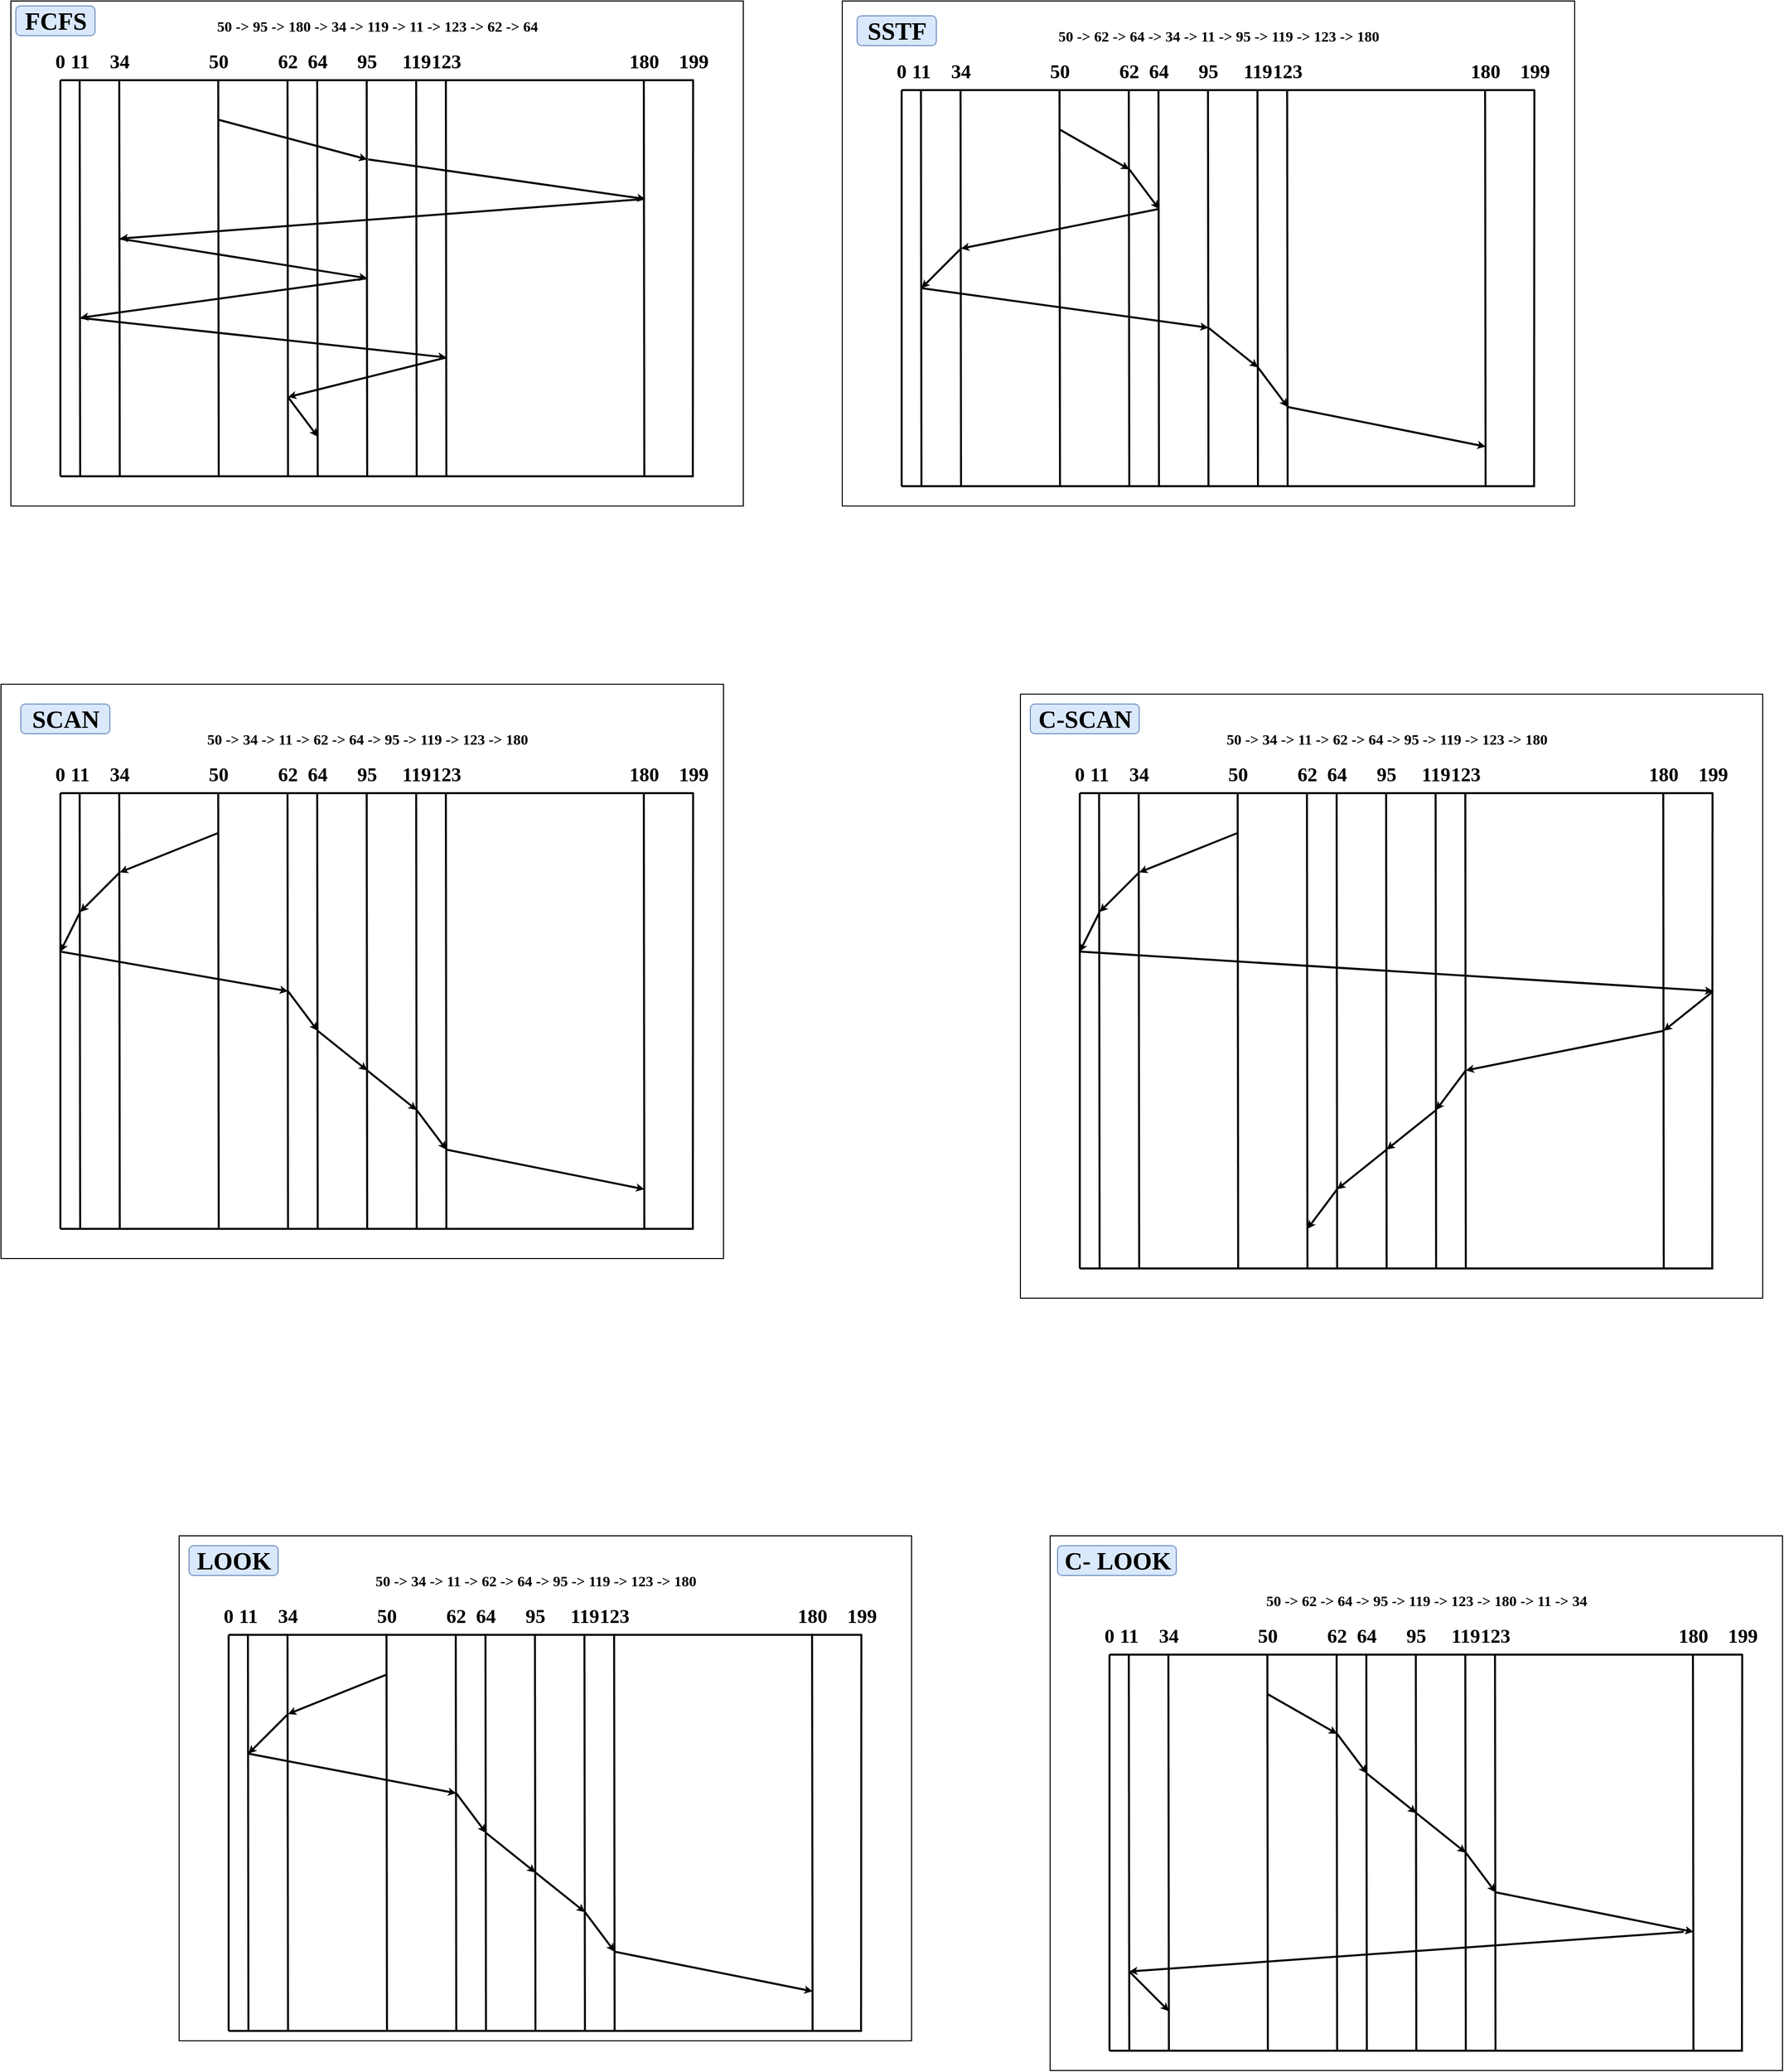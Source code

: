 <mxfile version="14.6.9" type="device"><diagram id="vyslWOJe5CgKIt_tJqKI" name="Page-1"><mxGraphModel dx="1295" dy="789" grid="1" gridSize="10" guides="1" tooltips="1" connect="1" arrows="1" fold="1" page="1" pageScale="1" pageWidth="3300" pageHeight="2339" math="0" shadow="0"><root><mxCell id="0"/><mxCell id="1" parent="0"/><mxCell id="Zeyla7bHqTdVgMX6MZou-40" value="" style="rounded=0;whiteSpace=wrap;html=1;" parent="1" vertex="1"><mxGeometry x="1200" y="1590" width="740" height="540" as="geometry"/></mxCell><mxCell id="Zeyla7bHqTdVgMX6MZou-3" value="" style="rounded=0;whiteSpace=wrap;html=1;" parent="1" vertex="1"><mxGeometry x="320" y="1590" width="740" height="510" as="geometry"/></mxCell><mxCell id="Zeyla7bHqTdVgMX6MZou-4" value="&lt;font data-font-src=&quot;https://fonts.googleapis.com/css?family=Hind&quot; size=&quot;1&quot;&gt;&lt;b style=&quot;font-size: 25px&quot;&gt;LOOK&lt;/b&gt;&lt;/font&gt;" style="text;html=1;resizable=0;autosize=1;align=center;verticalAlign=middle;points=[];fillColor=#dae8fc;strokeColor=#6c8ebf;rounded=1;imageWidth=24;fontFamily=Hind;fontSource=https%3A%2F%2Ffonts.googleapis.com%2Fcss%3Ffamily%3DHind;spacingTop=0;spacing=5;" parent="1" vertex="1"><mxGeometry x="330" y="1600" width="90" height="30" as="geometry"/></mxCell><mxCell id="1bOrnw6rAOGza4feTPzZ-3" value="" style="rounded=0;whiteSpace=wrap;html=1;" parent="1" vertex="1"><mxGeometry x="150" y="40" width="740" height="510" as="geometry"/></mxCell><mxCell id="zCbtkQDG0ZstMw-ljfZU-1" value="" style="endArrow=none;html=1;strokeWidth=2;" parent="1" edge="1"><mxGeometry width="50" height="50" relative="1" as="geometry"><mxPoint x="200" y="120" as="sourcePoint"/><mxPoint x="840" y="120" as="targetPoint"/></mxGeometry></mxCell><mxCell id="g5PYyoZMxGGnl3-lGbpC-1" value="&lt;font face=&quot;Hind&quot;&gt;&lt;span style=&quot;font-size: 20px&quot;&gt;&lt;b&gt;199&lt;/b&gt;&lt;/span&gt;&lt;/font&gt;" style="text;html=1;strokeColor=none;fillColor=none;align=center;verticalAlign=middle;whiteSpace=wrap;rounded=0;" parent="1" vertex="1"><mxGeometry x="820" y="90" width="40" height="20" as="geometry"/></mxCell><mxCell id="g5PYyoZMxGGnl3-lGbpC-2" value="&lt;font face=&quot;Hind&quot; data-font-src=&quot;https://fonts.googleapis.com/css?family=Hind&quot; size=&quot;1&quot;&gt;&lt;b style=&quot;font-size: 20px&quot;&gt;0&lt;/b&gt;&lt;/font&gt;" style="text;html=1;strokeColor=none;fillColor=none;align=center;verticalAlign=middle;whiteSpace=wrap;rounded=0;" parent="1" vertex="1"><mxGeometry x="180" y="90" width="40" height="20" as="geometry"/></mxCell><mxCell id="g5PYyoZMxGGnl3-lGbpC-3" value="&lt;font face=&quot;Hind&quot;&gt;&lt;span style=&quot;font-size: 20px&quot;&gt;&lt;b&gt;95&lt;br&gt;&lt;/b&gt;&lt;/span&gt;&lt;/font&gt;" style="text;html=1;strokeColor=none;fillColor=none;align=center;verticalAlign=middle;whiteSpace=wrap;rounded=0;" parent="1" vertex="1"><mxGeometry x="490" y="90" width="40" height="20" as="geometry"/></mxCell><mxCell id="g5PYyoZMxGGnl3-lGbpC-8" value="&lt;font face=&quot;Hind&quot;&gt;&lt;span style=&quot;font-size: 20px&quot;&gt;&lt;b&gt;50&lt;/b&gt;&lt;/span&gt;&lt;/font&gt;" style="text;html=1;strokeColor=none;fillColor=none;align=center;verticalAlign=middle;whiteSpace=wrap;rounded=0;" parent="1" vertex="1"><mxGeometry x="340" y="90" width="40" height="20" as="geometry"/></mxCell><mxCell id="g5PYyoZMxGGnl3-lGbpC-9" value="&lt;font face=&quot;Hind&quot;&gt;&lt;span style=&quot;font-size: 20px&quot;&gt;&lt;b&gt;123&lt;br&gt;&lt;/b&gt;&lt;/span&gt;&lt;/font&gt;" style="text;html=1;strokeColor=none;fillColor=none;align=center;verticalAlign=middle;whiteSpace=wrap;rounded=0;" parent="1" vertex="1"><mxGeometry x="570" y="90" width="40" height="20" as="geometry"/></mxCell><mxCell id="g5PYyoZMxGGnl3-lGbpC-11" value="&lt;font face=&quot;Hind&quot; data-font-src=&quot;https://fonts.googleapis.com/css?family=Hind&quot; size=&quot;1&quot;&gt;&lt;b style=&quot;font-size: 20px&quot;&gt;11&lt;/b&gt;&lt;/font&gt;" style="text;html=1;strokeColor=none;fillColor=none;align=center;verticalAlign=middle;whiteSpace=wrap;rounded=0;" parent="1" vertex="1"><mxGeometry x="200" y="90" width="40" height="20" as="geometry"/></mxCell><mxCell id="g5PYyoZMxGGnl3-lGbpC-12" value="&lt;font face=&quot;Hind&quot; data-font-src=&quot;https://fonts.googleapis.com/css?family=Hind&quot; size=&quot;1&quot;&gt;&lt;b style=&quot;font-size: 20px&quot;&gt;34&lt;/b&gt;&lt;/font&gt;" style="text;html=1;strokeColor=none;fillColor=none;align=center;verticalAlign=middle;whiteSpace=wrap;rounded=0;" parent="1" vertex="1"><mxGeometry x="240" y="90" width="40" height="20" as="geometry"/></mxCell><mxCell id="g5PYyoZMxGGnl3-lGbpC-15" value="&lt;font face=&quot;Hind&quot;&gt;&lt;span style=&quot;font-size: 20px&quot;&gt;&lt;b&gt;62&lt;/b&gt;&lt;/span&gt;&lt;/font&gt;" style="text;html=1;strokeColor=none;fillColor=none;align=center;verticalAlign=middle;whiteSpace=wrap;rounded=0;" parent="1" vertex="1"><mxGeometry x="410" y="90" width="40" height="20" as="geometry"/></mxCell><mxCell id="g5PYyoZMxGGnl3-lGbpC-16" value="&lt;font face=&quot;Hind&quot;&gt;&lt;span style=&quot;font-size: 20px&quot;&gt;&lt;b&gt;64&lt;/b&gt;&lt;/span&gt;&lt;/font&gt;" style="text;html=1;strokeColor=none;fillColor=none;align=center;verticalAlign=middle;whiteSpace=wrap;rounded=0;" parent="1" vertex="1"><mxGeometry x="440" y="90" width="40" height="20" as="geometry"/></mxCell><mxCell id="g5PYyoZMxGGnl3-lGbpC-17" value="&lt;font face=&quot;Hind&quot;&gt;&lt;span style=&quot;font-size: 20px&quot;&gt;&lt;b&gt;119&lt;br&gt;&lt;/b&gt;&lt;/span&gt;&lt;/font&gt;" style="text;html=1;strokeColor=none;fillColor=none;align=center;verticalAlign=middle;whiteSpace=wrap;rounded=0;" parent="1" vertex="1"><mxGeometry x="540" y="90" width="40" height="20" as="geometry"/></mxCell><mxCell id="g5PYyoZMxGGnl3-lGbpC-18" value="&lt;font face=&quot;Hind&quot;&gt;&lt;span style=&quot;font-size: 20px&quot;&gt;&lt;b&gt;180&lt;/b&gt;&lt;/span&gt;&lt;/font&gt;" style="text;html=1;strokeColor=none;fillColor=none;align=center;verticalAlign=middle;whiteSpace=wrap;rounded=0;" parent="1" vertex="1"><mxGeometry x="770" y="90" width="40" height="20" as="geometry"/></mxCell><mxCell id="g5PYyoZMxGGnl3-lGbpC-20" value="" style="endArrow=none;html=1;strokeWidth=2;" parent="1" edge="1"><mxGeometry width="50" height="50" relative="1" as="geometry"><mxPoint x="200" y="120" as="sourcePoint"/><mxPoint x="200" y="520" as="targetPoint"/></mxGeometry></mxCell><mxCell id="g5PYyoZMxGGnl3-lGbpC-21" value="" style="endArrow=none;html=1;strokeWidth=2;" parent="1" edge="1"><mxGeometry width="50" height="50" relative="1" as="geometry"><mxPoint x="839.29" y="120" as="sourcePoint"/><mxPoint x="839" y="520" as="targetPoint"/></mxGeometry></mxCell><mxCell id="g5PYyoZMxGGnl3-lGbpC-22" value="" style="endArrow=none;html=1;strokeWidth=2;" parent="1" edge="1"><mxGeometry width="50" height="50" relative="1" as="geometry"><mxPoint x="359.5" y="120" as="sourcePoint"/><mxPoint x="360" y="520" as="targetPoint"/></mxGeometry></mxCell><mxCell id="g5PYyoZMxGGnl3-lGbpC-23" value="" style="endArrow=none;html=1;strokeWidth=2;" parent="1" edge="1"><mxGeometry width="50" height="50" relative="1" as="geometry"><mxPoint x="509.5" y="120" as="sourcePoint"/><mxPoint x="510" y="520" as="targetPoint"/></mxGeometry></mxCell><mxCell id="g5PYyoZMxGGnl3-lGbpC-24" value="" style="endArrow=none;html=1;strokeWidth=2;" parent="1" edge="1"><mxGeometry width="50" height="50" relative="1" as="geometry"><mxPoint x="789.5" y="120" as="sourcePoint"/><mxPoint x="790" y="520" as="targetPoint"/></mxGeometry></mxCell><mxCell id="g5PYyoZMxGGnl3-lGbpC-25" value="" style="endArrow=none;html=1;strokeWidth=2;" parent="1" edge="1"><mxGeometry width="50" height="50" relative="1" as="geometry"><mxPoint x="589.5" y="120" as="sourcePoint"/><mxPoint x="590" y="520" as="targetPoint"/></mxGeometry></mxCell><mxCell id="g5PYyoZMxGGnl3-lGbpC-26" value="" style="endArrow=none;html=1;strokeWidth=2;" parent="1" edge="1"><mxGeometry width="50" height="50" relative="1" as="geometry"><mxPoint x="559.5" y="120" as="sourcePoint"/><mxPoint x="560" y="520" as="targetPoint"/></mxGeometry></mxCell><mxCell id="g5PYyoZMxGGnl3-lGbpC-27" value="" style="endArrow=none;html=1;strokeWidth=2;" parent="1" edge="1"><mxGeometry width="50" height="50" relative="1" as="geometry"><mxPoint x="459.5" y="120" as="sourcePoint"/><mxPoint x="460" y="520" as="targetPoint"/></mxGeometry></mxCell><mxCell id="g5PYyoZMxGGnl3-lGbpC-28" value="" style="endArrow=none;html=1;strokeWidth=2;" parent="1" edge="1"><mxGeometry width="50" height="50" relative="1" as="geometry"><mxPoint x="429.5" y="120" as="sourcePoint"/><mxPoint x="430" y="520" as="targetPoint"/></mxGeometry></mxCell><mxCell id="g5PYyoZMxGGnl3-lGbpC-29" value="" style="endArrow=none;html=1;strokeWidth=2;" parent="1" edge="1"><mxGeometry width="50" height="50" relative="1" as="geometry"><mxPoint x="259.5" y="120" as="sourcePoint"/><mxPoint x="260" y="520" as="targetPoint"/></mxGeometry></mxCell><mxCell id="g5PYyoZMxGGnl3-lGbpC-30" value="" style="endArrow=none;html=1;strokeWidth=2;" parent="1" edge="1"><mxGeometry width="50" height="50" relative="1" as="geometry"><mxPoint x="219.5" y="120" as="sourcePoint"/><mxPoint x="220" y="520" as="targetPoint"/></mxGeometry></mxCell><mxCell id="g5PYyoZMxGGnl3-lGbpC-31" value="" style="endArrow=classic;html=1;strokeWidth=2;endSize=2;startSize=2;" parent="1" edge="1"><mxGeometry width="50" height="50" relative="1" as="geometry"><mxPoint x="360" y="160" as="sourcePoint"/><mxPoint x="510" y="200" as="targetPoint"/></mxGeometry></mxCell><mxCell id="g5PYyoZMxGGnl3-lGbpC-32" value="" style="endArrow=classic;html=1;strokeWidth=2;endSize=2;startSize=2;" parent="1" edge="1"><mxGeometry width="50" height="50" relative="1" as="geometry"><mxPoint x="511" y="200" as="sourcePoint"/><mxPoint x="791" y="240" as="targetPoint"/></mxGeometry></mxCell><mxCell id="g5PYyoZMxGGnl3-lGbpC-33" value="" style="endArrow=classic;html=1;strokeWidth=2;endSize=2;startSize=2;" parent="1" edge="1"><mxGeometry width="50" height="50" relative="1" as="geometry"><mxPoint x="790" y="240" as="sourcePoint"/><mxPoint x="260" y="280" as="targetPoint"/></mxGeometry></mxCell><mxCell id="g5PYyoZMxGGnl3-lGbpC-34" value="" style="endArrow=classic;html=1;strokeWidth=2;endSize=2;startSize=2;" parent="1" edge="1"><mxGeometry width="50" height="50" relative="1" as="geometry"><mxPoint x="260" y="280" as="sourcePoint"/><mxPoint x="510" y="320" as="targetPoint"/></mxGeometry></mxCell><mxCell id="g5PYyoZMxGGnl3-lGbpC-36" value="" style="endArrow=classic;html=1;strokeWidth=2;endSize=2;startSize=2;" parent="1" edge="1"><mxGeometry width="50" height="50" relative="1" as="geometry"><mxPoint x="510" y="320" as="sourcePoint"/><mxPoint x="220" y="360" as="targetPoint"/></mxGeometry></mxCell><mxCell id="sHdQgwQOycbNuH6I86N6-1" value="" style="endArrow=classic;html=1;strokeWidth=2;endSize=2;startSize=2;" parent="1" edge="1"><mxGeometry width="50" height="50" relative="1" as="geometry"><mxPoint x="220" y="360" as="sourcePoint"/><mxPoint x="590" y="400" as="targetPoint"/></mxGeometry></mxCell><mxCell id="sHdQgwQOycbNuH6I86N6-2" value="" style="endArrow=classic;html=1;strokeWidth=2;endSize=2;startSize=2;" parent="1" edge="1"><mxGeometry width="50" height="50" relative="1" as="geometry"><mxPoint x="590" y="400" as="sourcePoint"/><mxPoint x="430" y="440" as="targetPoint"/></mxGeometry></mxCell><mxCell id="sHdQgwQOycbNuH6I86N6-4" value="" style="endArrow=classic;html=1;strokeWidth=2;endSize=2;startSize=2;" parent="1" edge="1"><mxGeometry width="50" height="50" relative="1" as="geometry"><mxPoint x="430" y="440" as="sourcePoint"/><mxPoint x="460" y="480" as="targetPoint"/></mxGeometry></mxCell><mxCell id="1bOrnw6rAOGza4feTPzZ-1" value="" style="endArrow=none;html=1;strokeWidth=2;" parent="1" edge="1"><mxGeometry width="50" height="50" relative="1" as="geometry"><mxPoint x="200" y="520" as="sourcePoint"/><mxPoint x="840" y="520" as="targetPoint"/></mxGeometry></mxCell><mxCell id="1bOrnw6rAOGza4feTPzZ-2" value="&lt;font face=&quot;Lucida Console&quot; size=&quot;1&quot;&gt;&lt;b style=&quot;font-size: 15px&quot;&gt;50 -&amp;gt; 95 -&amp;gt; 180 -&amp;gt; 34 -&amp;gt; 119 -&amp;gt; 11 -&amp;gt; 123 -&amp;gt; 62 -&amp;gt; 64&lt;/b&gt;&lt;/font&gt;" style="text;html=1;strokeColor=none;fillColor=none;align=center;verticalAlign=middle;whiteSpace=wrap;rounded=0;" parent="1" vertex="1"><mxGeometry x="267.5" y="40" width="505" height="50" as="geometry"/></mxCell><mxCell id="_zd4FlgInamUh0V-qQ3h-2" value="" style="endArrow=none;html=1;strokeWidth=2;" parent="1" edge="1"><mxGeometry width="50" height="50" relative="1" as="geometry"><mxPoint x="370" y="1690" as="sourcePoint"/><mxPoint x="1010" y="1690" as="targetPoint"/></mxGeometry></mxCell><mxCell id="_zd4FlgInamUh0V-qQ3h-3" value="&lt;font face=&quot;Hind&quot;&gt;&lt;span style=&quot;font-size: 20px&quot;&gt;&lt;b&gt;199&lt;/b&gt;&lt;/span&gt;&lt;/font&gt;" style="text;html=1;strokeColor=none;fillColor=none;align=center;verticalAlign=middle;whiteSpace=wrap;rounded=0;" parent="1" vertex="1"><mxGeometry x="990" y="1660" width="40" height="20" as="geometry"/></mxCell><mxCell id="_zd4FlgInamUh0V-qQ3h-4" value="&lt;font face=&quot;Hind&quot; data-font-src=&quot;https://fonts.googleapis.com/css?family=Hind&quot; size=&quot;1&quot;&gt;&lt;b style=&quot;font-size: 20px&quot;&gt;0&lt;/b&gt;&lt;/font&gt;" style="text;html=1;strokeColor=none;fillColor=none;align=center;verticalAlign=middle;whiteSpace=wrap;rounded=0;" parent="1" vertex="1"><mxGeometry x="350" y="1660" width="40" height="20" as="geometry"/></mxCell><mxCell id="_zd4FlgInamUh0V-qQ3h-5" value="&lt;font face=&quot;Hind&quot;&gt;&lt;span style=&quot;font-size: 20px&quot;&gt;&lt;b&gt;95&lt;br&gt;&lt;/b&gt;&lt;/span&gt;&lt;/font&gt;" style="text;html=1;strokeColor=none;fillColor=none;align=center;verticalAlign=middle;whiteSpace=wrap;rounded=0;" parent="1" vertex="1"><mxGeometry x="660" y="1660" width="40" height="20" as="geometry"/></mxCell><mxCell id="_zd4FlgInamUh0V-qQ3h-6" value="&lt;font face=&quot;Hind&quot;&gt;&lt;span style=&quot;font-size: 20px&quot;&gt;&lt;b&gt;50&lt;/b&gt;&lt;/span&gt;&lt;/font&gt;" style="text;html=1;strokeColor=none;fillColor=none;align=center;verticalAlign=middle;whiteSpace=wrap;rounded=0;" parent="1" vertex="1"><mxGeometry x="510" y="1660" width="40" height="20" as="geometry"/></mxCell><mxCell id="_zd4FlgInamUh0V-qQ3h-7" value="&lt;font face=&quot;Hind&quot;&gt;&lt;span style=&quot;font-size: 20px&quot;&gt;&lt;b&gt;123&lt;br&gt;&lt;/b&gt;&lt;/span&gt;&lt;/font&gt;" style="text;html=1;strokeColor=none;fillColor=none;align=center;verticalAlign=middle;whiteSpace=wrap;rounded=0;" parent="1" vertex="1"><mxGeometry x="740" y="1660" width="40" height="20" as="geometry"/></mxCell><mxCell id="_zd4FlgInamUh0V-qQ3h-8" value="&lt;font face=&quot;Hind&quot; data-font-src=&quot;https://fonts.googleapis.com/css?family=Hind&quot; size=&quot;1&quot;&gt;&lt;b style=&quot;font-size: 20px&quot;&gt;11&lt;/b&gt;&lt;/font&gt;" style="text;html=1;strokeColor=none;fillColor=none;align=center;verticalAlign=middle;whiteSpace=wrap;rounded=0;" parent="1" vertex="1"><mxGeometry x="370" y="1660" width="40" height="20" as="geometry"/></mxCell><mxCell id="_zd4FlgInamUh0V-qQ3h-9" value="&lt;font face=&quot;Hind&quot; data-font-src=&quot;https://fonts.googleapis.com/css?family=Hind&quot; size=&quot;1&quot;&gt;&lt;b style=&quot;font-size: 20px&quot;&gt;34&lt;/b&gt;&lt;/font&gt;" style="text;html=1;strokeColor=none;fillColor=none;align=center;verticalAlign=middle;whiteSpace=wrap;rounded=0;" parent="1" vertex="1"><mxGeometry x="410" y="1660" width="40" height="20" as="geometry"/></mxCell><mxCell id="_zd4FlgInamUh0V-qQ3h-10" value="&lt;font face=&quot;Hind&quot;&gt;&lt;span style=&quot;font-size: 20px&quot;&gt;&lt;b&gt;62&lt;/b&gt;&lt;/span&gt;&lt;/font&gt;" style="text;html=1;strokeColor=none;fillColor=none;align=center;verticalAlign=middle;whiteSpace=wrap;rounded=0;" parent="1" vertex="1"><mxGeometry x="580" y="1660" width="40" height="20" as="geometry"/></mxCell><mxCell id="_zd4FlgInamUh0V-qQ3h-11" value="&lt;font face=&quot;Hind&quot;&gt;&lt;span style=&quot;font-size: 20px&quot;&gt;&lt;b&gt;64&lt;/b&gt;&lt;/span&gt;&lt;/font&gt;" style="text;html=1;strokeColor=none;fillColor=none;align=center;verticalAlign=middle;whiteSpace=wrap;rounded=0;" parent="1" vertex="1"><mxGeometry x="610" y="1660" width="40" height="20" as="geometry"/></mxCell><mxCell id="_zd4FlgInamUh0V-qQ3h-12" value="&lt;font face=&quot;Hind&quot;&gt;&lt;span style=&quot;font-size: 20px&quot;&gt;&lt;b&gt;119&lt;br&gt;&lt;/b&gt;&lt;/span&gt;&lt;/font&gt;" style="text;html=1;strokeColor=none;fillColor=none;align=center;verticalAlign=middle;whiteSpace=wrap;rounded=0;" parent="1" vertex="1"><mxGeometry x="710" y="1660" width="40" height="20" as="geometry"/></mxCell><mxCell id="_zd4FlgInamUh0V-qQ3h-13" value="&lt;font face=&quot;Hind&quot;&gt;&lt;span style=&quot;font-size: 20px&quot;&gt;&lt;b&gt;180&lt;/b&gt;&lt;/span&gt;&lt;/font&gt;" style="text;html=1;strokeColor=none;fillColor=none;align=center;verticalAlign=middle;whiteSpace=wrap;rounded=0;" parent="1" vertex="1"><mxGeometry x="940" y="1660" width="40" height="20" as="geometry"/></mxCell><mxCell id="_zd4FlgInamUh0V-qQ3h-14" value="" style="endArrow=none;html=1;strokeWidth=2;" parent="1" edge="1"><mxGeometry width="50" height="50" relative="1" as="geometry"><mxPoint x="370" y="1690" as="sourcePoint"/><mxPoint x="370" y="2090" as="targetPoint"/></mxGeometry></mxCell><mxCell id="_zd4FlgInamUh0V-qQ3h-15" value="" style="endArrow=none;html=1;strokeWidth=2;" parent="1" edge="1"><mxGeometry width="50" height="50" relative="1" as="geometry"><mxPoint x="1009.29" y="1690" as="sourcePoint"/><mxPoint x="1009" y="2090" as="targetPoint"/></mxGeometry></mxCell><mxCell id="_zd4FlgInamUh0V-qQ3h-16" value="" style="endArrow=none;html=1;strokeWidth=2;" parent="1" edge="1"><mxGeometry width="50" height="50" relative="1" as="geometry"><mxPoint x="529.5" y="1690" as="sourcePoint"/><mxPoint x="530.0" y="2090" as="targetPoint"/></mxGeometry></mxCell><mxCell id="_zd4FlgInamUh0V-qQ3h-17" value="" style="endArrow=none;html=1;strokeWidth=2;" parent="1" edge="1"><mxGeometry width="50" height="50" relative="1" as="geometry"><mxPoint x="679.5" y="1690" as="sourcePoint"/><mxPoint x="680.0" y="2090" as="targetPoint"/></mxGeometry></mxCell><mxCell id="_zd4FlgInamUh0V-qQ3h-18" value="" style="endArrow=none;html=1;strokeWidth=2;" parent="1" edge="1"><mxGeometry width="50" height="50" relative="1" as="geometry"><mxPoint x="959.5" y="1690" as="sourcePoint"/><mxPoint x="960" y="2090" as="targetPoint"/></mxGeometry></mxCell><mxCell id="_zd4FlgInamUh0V-qQ3h-19" value="" style="endArrow=none;html=1;strokeWidth=2;" parent="1" edge="1"><mxGeometry width="50" height="50" relative="1" as="geometry"><mxPoint x="759.5" y="1690" as="sourcePoint"/><mxPoint x="760.0" y="2090" as="targetPoint"/></mxGeometry></mxCell><mxCell id="_zd4FlgInamUh0V-qQ3h-20" value="" style="endArrow=none;html=1;strokeWidth=2;" parent="1" edge="1"><mxGeometry width="50" height="50" relative="1" as="geometry"><mxPoint x="729.5" y="1690" as="sourcePoint"/><mxPoint x="730.0" y="2090" as="targetPoint"/></mxGeometry></mxCell><mxCell id="_zd4FlgInamUh0V-qQ3h-21" value="" style="endArrow=none;html=1;strokeWidth=2;" parent="1" edge="1"><mxGeometry width="50" height="50" relative="1" as="geometry"><mxPoint x="629.5" y="1690" as="sourcePoint"/><mxPoint x="630.0" y="2090" as="targetPoint"/></mxGeometry></mxCell><mxCell id="_zd4FlgInamUh0V-qQ3h-22" value="" style="endArrow=none;html=1;strokeWidth=2;" parent="1" edge="1"><mxGeometry width="50" height="50" relative="1" as="geometry"><mxPoint x="599.5" y="1690" as="sourcePoint"/><mxPoint x="600.0" y="2090" as="targetPoint"/></mxGeometry></mxCell><mxCell id="_zd4FlgInamUh0V-qQ3h-23" value="" style="endArrow=none;html=1;strokeWidth=2;" parent="1" edge="1"><mxGeometry width="50" height="50" relative="1" as="geometry"><mxPoint x="429.5" y="1690" as="sourcePoint"/><mxPoint x="430" y="2090" as="targetPoint"/></mxGeometry></mxCell><mxCell id="_zd4FlgInamUh0V-qQ3h-24" value="" style="endArrow=none;html=1;strokeWidth=2;" parent="1" edge="1"><mxGeometry width="50" height="50" relative="1" as="geometry"><mxPoint x="389.5" y="1690" as="sourcePoint"/><mxPoint x="390" y="2090" as="targetPoint"/></mxGeometry></mxCell><mxCell id="_zd4FlgInamUh0V-qQ3h-28" value="" style="endArrow=classic;html=1;strokeWidth=2;endSize=2;startSize=2;" parent="1" edge="1"><mxGeometry width="50" height="50" relative="1" as="geometry"><mxPoint x="530" y="1730" as="sourcePoint"/><mxPoint x="430" y="1770" as="targetPoint"/></mxGeometry></mxCell><mxCell id="_zd4FlgInamUh0V-qQ3h-29" value="" style="endArrow=classic;html=1;strokeWidth=2;endSize=2;startSize=2;" parent="1" edge="1"><mxGeometry width="50" height="50" relative="1" as="geometry"><mxPoint x="430" y="1770" as="sourcePoint"/><mxPoint x="390" y="1810" as="targetPoint"/></mxGeometry></mxCell><mxCell id="_zd4FlgInamUh0V-qQ3h-33" value="" style="endArrow=none;html=1;strokeWidth=2;" parent="1" edge="1"><mxGeometry width="50" height="50" relative="1" as="geometry"><mxPoint x="370" y="2090" as="sourcePoint"/><mxPoint x="1010" y="2090" as="targetPoint"/></mxGeometry></mxCell><mxCell id="_zd4FlgInamUh0V-qQ3h-34" value="&lt;font face=&quot;Lucida Console&quot; size=&quot;1&quot;&gt;&lt;b style=&quot;font-size: 15px&quot;&gt;50 -&amp;gt; 34 -&amp;gt; 11 -&amp;gt; 62 -&amp;gt; 64 -&amp;gt; 95 -&amp;gt; 119 -&amp;gt; 123 -&amp;gt; 180&lt;/b&gt;&lt;/font&gt;" style="text;html=1;strokeColor=none;fillColor=none;align=center;verticalAlign=middle;whiteSpace=wrap;rounded=0;" parent="1" vertex="1"><mxGeometry x="427.5" y="1610" width="505" height="50" as="geometry"/></mxCell><mxCell id="_zd4FlgInamUh0V-qQ3h-36" value="" style="endArrow=classic;html=1;strokeWidth=2;endSize=2;startSize=2;" parent="1" edge="1"><mxGeometry width="50" height="50" relative="1" as="geometry"><mxPoint x="390" y="1810" as="sourcePoint"/><mxPoint x="600" y="1850" as="targetPoint"/></mxGeometry></mxCell><mxCell id="_zd4FlgInamUh0V-qQ3h-37" value="" style="endArrow=classic;html=1;strokeWidth=2;endSize=2;startSize=2;" parent="1" edge="1"><mxGeometry width="50" height="50" relative="1" as="geometry"><mxPoint x="600" y="1850" as="sourcePoint"/><mxPoint x="630" y="1890" as="targetPoint"/></mxGeometry></mxCell><mxCell id="_zd4FlgInamUh0V-qQ3h-39" value="" style="endArrow=classic;html=1;strokeWidth=2;endSize=2;startSize=2;" parent="1" edge="1"><mxGeometry width="50" height="50" relative="1" as="geometry"><mxPoint x="630" y="1890" as="sourcePoint"/><mxPoint x="680" y="1930" as="targetPoint"/></mxGeometry></mxCell><mxCell id="_zd4FlgInamUh0V-qQ3h-40" value="" style="endArrow=classic;html=1;strokeWidth=2;endSize=2;startSize=2;" parent="1" edge="1"><mxGeometry width="50" height="50" relative="1" as="geometry"><mxPoint x="680" y="1930" as="sourcePoint"/><mxPoint x="730" y="1970" as="targetPoint"/></mxGeometry></mxCell><mxCell id="_zd4FlgInamUh0V-qQ3h-41" value="" style="endArrow=classic;html=1;strokeWidth=2;endSize=2;startSize=2;" parent="1" edge="1"><mxGeometry width="50" height="50" relative="1" as="geometry"><mxPoint x="730" y="1970" as="sourcePoint"/><mxPoint x="760" y="2010" as="targetPoint"/></mxGeometry></mxCell><mxCell id="_zd4FlgInamUh0V-qQ3h-42" value="" style="endArrow=classic;html=1;strokeWidth=2;endSize=2;startSize=2;" parent="1" edge="1"><mxGeometry width="50" height="50" relative="1" as="geometry"><mxPoint x="760" y="2010" as="sourcePoint"/><mxPoint x="960" y="2050" as="targetPoint"/></mxGeometry></mxCell><mxCell id="_zd4FlgInamUh0V-qQ3h-45" value="&lt;font data-font-src=&quot;https://fonts.googleapis.com/css?family=Hind&quot; size=&quot;1&quot;&gt;&lt;b style=&quot;font-size: 25px&quot;&gt;FCFS&lt;/b&gt;&lt;/font&gt;" style="text;html=1;resizable=0;autosize=1;align=center;verticalAlign=middle;points=[];fillColor=#dae8fc;strokeColor=#6c8ebf;rounded=1;imageWidth=24;fontFamily=Hind;fontSource=https%3A%2F%2Ffonts.googleapis.com%2Fcss%3Ffamily%3DHind;spacingTop=0;spacing=5;" parent="1" vertex="1"><mxGeometry x="155" y="45" width="80" height="30" as="geometry"/></mxCell><mxCell id="Zeyla7bHqTdVgMX6MZou-6" value="&lt;font data-font-src=&quot;https://fonts.googleapis.com/css?family=Hind&quot; size=&quot;1&quot;&gt;&lt;b style=&quot;font-size: 25px&quot;&gt;C- LOOK&lt;/b&gt;&lt;/font&gt;" style="text;html=1;resizable=0;autosize=1;align=center;verticalAlign=middle;points=[];fillColor=#dae8fc;strokeColor=#6c8ebf;rounded=1;imageWidth=24;fontFamily=Hind;fontSource=https%3A%2F%2Ffonts.googleapis.com%2Fcss%3Ffamily%3DHind;spacingTop=0;spacing=5;" parent="1" vertex="1"><mxGeometry x="1207.5" y="1600" width="120" height="30" as="geometry"/></mxCell><mxCell id="Zeyla7bHqTdVgMX6MZou-7" value="" style="endArrow=none;html=1;strokeWidth=2;" parent="1" edge="1"><mxGeometry width="50" height="50" relative="1" as="geometry"><mxPoint x="1260" y="1710" as="sourcePoint"/><mxPoint x="1900" y="1710" as="targetPoint"/></mxGeometry></mxCell><mxCell id="Zeyla7bHqTdVgMX6MZou-8" value="&lt;font face=&quot;Hind&quot;&gt;&lt;span style=&quot;font-size: 20px&quot;&gt;&lt;b&gt;199&lt;/b&gt;&lt;/span&gt;&lt;/font&gt;" style="text;html=1;strokeColor=none;fillColor=none;align=center;verticalAlign=middle;whiteSpace=wrap;rounded=0;" parent="1" vertex="1"><mxGeometry x="1880" y="1680" width="40" height="20" as="geometry"/></mxCell><mxCell id="Zeyla7bHqTdVgMX6MZou-9" value="&lt;font face=&quot;Hind&quot; data-font-src=&quot;https://fonts.googleapis.com/css?family=Hind&quot; size=&quot;1&quot;&gt;&lt;b style=&quot;font-size: 20px&quot;&gt;0&lt;/b&gt;&lt;/font&gt;" style="text;html=1;strokeColor=none;fillColor=none;align=center;verticalAlign=middle;whiteSpace=wrap;rounded=0;" parent="1" vertex="1"><mxGeometry x="1240" y="1680" width="40" height="20" as="geometry"/></mxCell><mxCell id="Zeyla7bHqTdVgMX6MZou-10" value="&lt;font face=&quot;Hind&quot;&gt;&lt;span style=&quot;font-size: 20px&quot;&gt;&lt;b&gt;95&lt;br&gt;&lt;/b&gt;&lt;/span&gt;&lt;/font&gt;" style="text;html=1;strokeColor=none;fillColor=none;align=center;verticalAlign=middle;whiteSpace=wrap;rounded=0;" parent="1" vertex="1"><mxGeometry x="1550" y="1680" width="40" height="20" as="geometry"/></mxCell><mxCell id="Zeyla7bHqTdVgMX6MZou-11" value="&lt;font face=&quot;Hind&quot;&gt;&lt;span style=&quot;font-size: 20px&quot;&gt;&lt;b&gt;50&lt;/b&gt;&lt;/span&gt;&lt;/font&gt;" style="text;html=1;strokeColor=none;fillColor=none;align=center;verticalAlign=middle;whiteSpace=wrap;rounded=0;" parent="1" vertex="1"><mxGeometry x="1400" y="1680" width="40" height="20" as="geometry"/></mxCell><mxCell id="Zeyla7bHqTdVgMX6MZou-12" value="&lt;font face=&quot;Hind&quot;&gt;&lt;span style=&quot;font-size: 20px&quot;&gt;&lt;b&gt;123&lt;br&gt;&lt;/b&gt;&lt;/span&gt;&lt;/font&gt;" style="text;html=1;strokeColor=none;fillColor=none;align=center;verticalAlign=middle;whiteSpace=wrap;rounded=0;" parent="1" vertex="1"><mxGeometry x="1630" y="1680" width="40" height="20" as="geometry"/></mxCell><mxCell id="Zeyla7bHqTdVgMX6MZou-13" value="&lt;font face=&quot;Hind&quot; data-font-src=&quot;https://fonts.googleapis.com/css?family=Hind&quot; size=&quot;1&quot;&gt;&lt;b style=&quot;font-size: 20px&quot;&gt;11&lt;/b&gt;&lt;/font&gt;" style="text;html=1;strokeColor=none;fillColor=none;align=center;verticalAlign=middle;whiteSpace=wrap;rounded=0;" parent="1" vertex="1"><mxGeometry x="1260" y="1680" width="40" height="20" as="geometry"/></mxCell><mxCell id="Zeyla7bHqTdVgMX6MZou-14" value="&lt;font face=&quot;Hind&quot; data-font-src=&quot;https://fonts.googleapis.com/css?family=Hind&quot; size=&quot;1&quot;&gt;&lt;b style=&quot;font-size: 20px&quot;&gt;34&lt;/b&gt;&lt;/font&gt;" style="text;html=1;strokeColor=none;fillColor=none;align=center;verticalAlign=middle;whiteSpace=wrap;rounded=0;" parent="1" vertex="1"><mxGeometry x="1300" y="1680" width="40" height="20" as="geometry"/></mxCell><mxCell id="Zeyla7bHqTdVgMX6MZou-15" value="&lt;font face=&quot;Hind&quot;&gt;&lt;span style=&quot;font-size: 20px&quot;&gt;&lt;b&gt;62&lt;/b&gt;&lt;/span&gt;&lt;/font&gt;" style="text;html=1;strokeColor=none;fillColor=none;align=center;verticalAlign=middle;whiteSpace=wrap;rounded=0;" parent="1" vertex="1"><mxGeometry x="1470" y="1680" width="40" height="20" as="geometry"/></mxCell><mxCell id="Zeyla7bHqTdVgMX6MZou-16" value="&lt;font face=&quot;Hind&quot;&gt;&lt;span style=&quot;font-size: 20px&quot;&gt;&lt;b&gt;64&lt;/b&gt;&lt;/span&gt;&lt;/font&gt;" style="text;html=1;strokeColor=none;fillColor=none;align=center;verticalAlign=middle;whiteSpace=wrap;rounded=0;" parent="1" vertex="1"><mxGeometry x="1500" y="1680" width="40" height="20" as="geometry"/></mxCell><mxCell id="Zeyla7bHqTdVgMX6MZou-17" value="&lt;font face=&quot;Hind&quot;&gt;&lt;span style=&quot;font-size: 20px&quot;&gt;&lt;b&gt;119&lt;br&gt;&lt;/b&gt;&lt;/span&gt;&lt;/font&gt;" style="text;html=1;strokeColor=none;fillColor=none;align=center;verticalAlign=middle;whiteSpace=wrap;rounded=0;" parent="1" vertex="1"><mxGeometry x="1600" y="1680" width="40" height="20" as="geometry"/></mxCell><mxCell id="Zeyla7bHqTdVgMX6MZou-18" value="&lt;font face=&quot;Hind&quot;&gt;&lt;span style=&quot;font-size: 20px&quot;&gt;&lt;b&gt;180&lt;/b&gt;&lt;/span&gt;&lt;/font&gt;" style="text;html=1;strokeColor=none;fillColor=none;align=center;verticalAlign=middle;whiteSpace=wrap;rounded=0;" parent="1" vertex="1"><mxGeometry x="1830" y="1680" width="40" height="20" as="geometry"/></mxCell><mxCell id="Zeyla7bHqTdVgMX6MZou-19" value="" style="endArrow=none;html=1;strokeWidth=2;" parent="1" edge="1"><mxGeometry width="50" height="50" relative="1" as="geometry"><mxPoint x="1260" y="1710" as="sourcePoint"/><mxPoint x="1260" y="2110" as="targetPoint"/></mxGeometry></mxCell><mxCell id="Zeyla7bHqTdVgMX6MZou-20" value="" style="endArrow=none;html=1;strokeWidth=2;" parent="1" edge="1"><mxGeometry width="50" height="50" relative="1" as="geometry"><mxPoint x="1899.29" y="1710" as="sourcePoint"/><mxPoint x="1899" y="2110" as="targetPoint"/></mxGeometry></mxCell><mxCell id="Zeyla7bHqTdVgMX6MZou-21" value="" style="endArrow=none;html=1;strokeWidth=2;" parent="1" edge="1"><mxGeometry width="50" height="50" relative="1" as="geometry"><mxPoint x="1419.5" y="1710" as="sourcePoint"/><mxPoint x="1420.0" y="2110" as="targetPoint"/></mxGeometry></mxCell><mxCell id="Zeyla7bHqTdVgMX6MZou-22" value="" style="endArrow=none;html=1;strokeWidth=2;" parent="1" edge="1"><mxGeometry width="50" height="50" relative="1" as="geometry"><mxPoint x="1569.5" y="1710" as="sourcePoint"/><mxPoint x="1570.0" y="2110" as="targetPoint"/></mxGeometry></mxCell><mxCell id="Zeyla7bHqTdVgMX6MZou-23" value="" style="endArrow=none;html=1;strokeWidth=2;" parent="1" edge="1"><mxGeometry width="50" height="50" relative="1" as="geometry"><mxPoint x="1849.5" y="1710" as="sourcePoint"/><mxPoint x="1850" y="2110" as="targetPoint"/></mxGeometry></mxCell><mxCell id="Zeyla7bHqTdVgMX6MZou-24" value="" style="endArrow=none;html=1;strokeWidth=2;" parent="1" edge="1"><mxGeometry width="50" height="50" relative="1" as="geometry"><mxPoint x="1649.5" y="1710" as="sourcePoint"/><mxPoint x="1650.0" y="2110" as="targetPoint"/></mxGeometry></mxCell><mxCell id="Zeyla7bHqTdVgMX6MZou-25" value="" style="endArrow=none;html=1;strokeWidth=2;" parent="1" edge="1"><mxGeometry width="50" height="50" relative="1" as="geometry"><mxPoint x="1619.5" y="1710" as="sourcePoint"/><mxPoint x="1620.0" y="2110" as="targetPoint"/></mxGeometry></mxCell><mxCell id="Zeyla7bHqTdVgMX6MZou-26" value="" style="endArrow=none;html=1;strokeWidth=2;" parent="1" edge="1"><mxGeometry width="50" height="50" relative="1" as="geometry"><mxPoint x="1519.5" y="1710" as="sourcePoint"/><mxPoint x="1520.0" y="2110" as="targetPoint"/></mxGeometry></mxCell><mxCell id="Zeyla7bHqTdVgMX6MZou-27" value="" style="endArrow=none;html=1;strokeWidth=2;" parent="1" edge="1"><mxGeometry width="50" height="50" relative="1" as="geometry"><mxPoint x="1489.5" y="1710" as="sourcePoint"/><mxPoint x="1490.0" y="2110" as="targetPoint"/></mxGeometry></mxCell><mxCell id="Zeyla7bHqTdVgMX6MZou-28" value="" style="endArrow=none;html=1;strokeWidth=2;" parent="1" edge="1"><mxGeometry width="50" height="50" relative="1" as="geometry"><mxPoint x="1319.5" y="1710" as="sourcePoint"/><mxPoint x="1320" y="2110" as="targetPoint"/></mxGeometry></mxCell><mxCell id="Zeyla7bHqTdVgMX6MZou-29" value="" style="endArrow=none;html=1;strokeWidth=2;" parent="1" edge="1"><mxGeometry width="50" height="50" relative="1" as="geometry"><mxPoint x="1279.5" y="1710" as="sourcePoint"/><mxPoint x="1280" y="2110" as="targetPoint"/></mxGeometry></mxCell><mxCell id="Zeyla7bHqTdVgMX6MZou-30" value="" style="endArrow=classic;html=1;strokeWidth=2;endSize=2;startSize=2;" parent="1" edge="1"><mxGeometry width="50" height="50" relative="1" as="geometry"><mxPoint x="1420" y="1750" as="sourcePoint"/><mxPoint x="1490" y="1790" as="targetPoint"/></mxGeometry></mxCell><mxCell id="Zeyla7bHqTdVgMX6MZou-31" value="" style="endArrow=classic;html=1;strokeWidth=2;endSize=2;startSize=2;" parent="1" edge="1"><mxGeometry width="50" height="50" relative="1" as="geometry"><mxPoint x="1840" y="1990" as="sourcePoint"/><mxPoint x="1280" y="2030" as="targetPoint"/></mxGeometry></mxCell><mxCell id="Zeyla7bHqTdVgMX6MZou-32" value="" style="endArrow=none;html=1;strokeWidth=2;" parent="1" edge="1"><mxGeometry width="50" height="50" relative="1" as="geometry"><mxPoint x="1260" y="2110" as="sourcePoint"/><mxPoint x="1900" y="2110" as="targetPoint"/></mxGeometry></mxCell><mxCell id="Zeyla7bHqTdVgMX6MZou-33" value="&lt;font face=&quot;Lucida Console&quot; size=&quot;1&quot;&gt;&lt;b style=&quot;font-size: 15px&quot;&gt;50 -&amp;gt; 62 -&amp;gt; 64 -&amp;gt; 95 -&amp;gt; 119 -&amp;gt; 123 -&amp;gt; 180&amp;nbsp;&lt;/b&gt;&lt;/font&gt;&lt;b style=&quot;font-family: &amp;#34;lucida console&amp;#34; ; font-size: 15px&quot;&gt;-&amp;gt; 11 -&amp;gt; 34&lt;/b&gt;" style="text;html=1;strokeColor=none;fillColor=none;align=center;verticalAlign=middle;whiteSpace=wrap;rounded=0;" parent="1" vertex="1"><mxGeometry x="1327.5" y="1630" width="505" height="50" as="geometry"/></mxCell><mxCell id="Zeyla7bHqTdVgMX6MZou-34" value="" style="endArrow=classic;html=1;strokeWidth=2;endSize=2;startSize=2;" parent="1" edge="1"><mxGeometry width="50" height="50" relative="1" as="geometry"><mxPoint x="1280" y="2030" as="sourcePoint"/><mxPoint x="1320" y="2070" as="targetPoint"/></mxGeometry></mxCell><mxCell id="Zeyla7bHqTdVgMX6MZou-35" value="" style="endArrow=classic;html=1;strokeWidth=2;endSize=2;startSize=2;" parent="1" edge="1"><mxGeometry width="50" height="50" relative="1" as="geometry"><mxPoint x="1490" y="1790" as="sourcePoint"/><mxPoint x="1520" y="1830" as="targetPoint"/></mxGeometry></mxCell><mxCell id="Zeyla7bHqTdVgMX6MZou-36" value="" style="endArrow=classic;html=1;strokeWidth=2;endSize=2;startSize=2;" parent="1" edge="1"><mxGeometry width="50" height="50" relative="1" as="geometry"><mxPoint x="1520" y="1830" as="sourcePoint"/><mxPoint x="1570" y="1870" as="targetPoint"/></mxGeometry></mxCell><mxCell id="Zeyla7bHqTdVgMX6MZou-37" value="" style="endArrow=classic;html=1;strokeWidth=2;endSize=2;startSize=2;" parent="1" edge="1"><mxGeometry width="50" height="50" relative="1" as="geometry"><mxPoint x="1570" y="1870" as="sourcePoint"/><mxPoint x="1620" y="1910" as="targetPoint"/></mxGeometry></mxCell><mxCell id="Zeyla7bHqTdVgMX6MZou-38" value="" style="endArrow=classic;html=1;strokeWidth=2;endSize=2;startSize=2;" parent="1" edge="1"><mxGeometry width="50" height="50" relative="1" as="geometry"><mxPoint x="1620" y="1910" as="sourcePoint"/><mxPoint x="1650" y="1950" as="targetPoint"/></mxGeometry></mxCell><mxCell id="Zeyla7bHqTdVgMX6MZou-39" value="" style="endArrow=classic;html=1;strokeWidth=2;endSize=2;startSize=2;" parent="1" edge="1"><mxGeometry width="50" height="50" relative="1" as="geometry"><mxPoint x="1650" y="1950" as="sourcePoint"/><mxPoint x="1850" y="1990" as="targetPoint"/></mxGeometry></mxCell><mxCell id="Zeyla7bHqTdVgMX6MZou-42" value="" style="rounded=0;whiteSpace=wrap;html=1;" parent="1" vertex="1"><mxGeometry x="990" y="40" width="740" height="510" as="geometry"/></mxCell><mxCell id="Zeyla7bHqTdVgMX6MZou-43" value="" style="endArrow=none;html=1;strokeWidth=2;" parent="1" edge="1"><mxGeometry width="50" height="50" relative="1" as="geometry"><mxPoint x="1050" y="130" as="sourcePoint"/><mxPoint x="1690" y="130" as="targetPoint"/></mxGeometry></mxCell><mxCell id="Zeyla7bHqTdVgMX6MZou-44" value="&lt;font face=&quot;Hind&quot;&gt;&lt;span style=&quot;font-size: 20px&quot;&gt;&lt;b&gt;199&lt;/b&gt;&lt;/span&gt;&lt;/font&gt;" style="text;html=1;strokeColor=none;fillColor=none;align=center;verticalAlign=middle;whiteSpace=wrap;rounded=0;" parent="1" vertex="1"><mxGeometry x="1670" y="100" width="40" height="20" as="geometry"/></mxCell><mxCell id="Zeyla7bHqTdVgMX6MZou-45" value="&lt;font face=&quot;Hind&quot; data-font-src=&quot;https://fonts.googleapis.com/css?family=Hind&quot; size=&quot;1&quot;&gt;&lt;b style=&quot;font-size: 20px&quot;&gt;0&lt;/b&gt;&lt;/font&gt;" style="text;html=1;strokeColor=none;fillColor=none;align=center;verticalAlign=middle;whiteSpace=wrap;rounded=0;" parent="1" vertex="1"><mxGeometry x="1030" y="100" width="40" height="20" as="geometry"/></mxCell><mxCell id="Zeyla7bHqTdVgMX6MZou-46" value="&lt;font face=&quot;Hind&quot;&gt;&lt;span style=&quot;font-size: 20px&quot;&gt;&lt;b&gt;95&lt;br&gt;&lt;/b&gt;&lt;/span&gt;&lt;/font&gt;" style="text;html=1;strokeColor=none;fillColor=none;align=center;verticalAlign=middle;whiteSpace=wrap;rounded=0;" parent="1" vertex="1"><mxGeometry x="1340" y="100" width="40" height="20" as="geometry"/></mxCell><mxCell id="Zeyla7bHqTdVgMX6MZou-47" value="&lt;font face=&quot;Hind&quot;&gt;&lt;span style=&quot;font-size: 20px&quot;&gt;&lt;b&gt;50&lt;/b&gt;&lt;/span&gt;&lt;/font&gt;" style="text;html=1;strokeColor=none;fillColor=none;align=center;verticalAlign=middle;whiteSpace=wrap;rounded=0;" parent="1" vertex="1"><mxGeometry x="1190" y="100" width="40" height="20" as="geometry"/></mxCell><mxCell id="Zeyla7bHqTdVgMX6MZou-48" value="&lt;font face=&quot;Hind&quot;&gt;&lt;span style=&quot;font-size: 20px&quot;&gt;&lt;b&gt;123&lt;br&gt;&lt;/b&gt;&lt;/span&gt;&lt;/font&gt;" style="text;html=1;strokeColor=none;fillColor=none;align=center;verticalAlign=middle;whiteSpace=wrap;rounded=0;" parent="1" vertex="1"><mxGeometry x="1420" y="100" width="40" height="20" as="geometry"/></mxCell><mxCell id="Zeyla7bHqTdVgMX6MZou-49" value="&lt;font face=&quot;Hind&quot; data-font-src=&quot;https://fonts.googleapis.com/css?family=Hind&quot; size=&quot;1&quot;&gt;&lt;b style=&quot;font-size: 20px&quot;&gt;11&lt;/b&gt;&lt;/font&gt;" style="text;html=1;strokeColor=none;fillColor=none;align=center;verticalAlign=middle;whiteSpace=wrap;rounded=0;" parent="1" vertex="1"><mxGeometry x="1050" y="100" width="40" height="20" as="geometry"/></mxCell><mxCell id="Zeyla7bHqTdVgMX6MZou-50" value="&lt;font face=&quot;Hind&quot; data-font-src=&quot;https://fonts.googleapis.com/css?family=Hind&quot; size=&quot;1&quot;&gt;&lt;b style=&quot;font-size: 20px&quot;&gt;34&lt;/b&gt;&lt;/font&gt;" style="text;html=1;strokeColor=none;fillColor=none;align=center;verticalAlign=middle;whiteSpace=wrap;rounded=0;" parent="1" vertex="1"><mxGeometry x="1090" y="100" width="40" height="20" as="geometry"/></mxCell><mxCell id="Zeyla7bHqTdVgMX6MZou-51" value="&lt;font face=&quot;Hind&quot;&gt;&lt;span style=&quot;font-size: 20px&quot;&gt;&lt;b&gt;62&lt;/b&gt;&lt;/span&gt;&lt;/font&gt;" style="text;html=1;strokeColor=none;fillColor=none;align=center;verticalAlign=middle;whiteSpace=wrap;rounded=0;" parent="1" vertex="1"><mxGeometry x="1260" y="100" width="40" height="20" as="geometry"/></mxCell><mxCell id="Zeyla7bHqTdVgMX6MZou-52" value="&lt;font face=&quot;Hind&quot;&gt;&lt;span style=&quot;font-size: 20px&quot;&gt;&lt;b&gt;64&lt;/b&gt;&lt;/span&gt;&lt;/font&gt;" style="text;html=1;strokeColor=none;fillColor=none;align=center;verticalAlign=middle;whiteSpace=wrap;rounded=0;" parent="1" vertex="1"><mxGeometry x="1290" y="100" width="40" height="20" as="geometry"/></mxCell><mxCell id="Zeyla7bHqTdVgMX6MZou-53" value="&lt;font face=&quot;Hind&quot;&gt;&lt;span style=&quot;font-size: 20px&quot;&gt;&lt;b&gt;119&lt;br&gt;&lt;/b&gt;&lt;/span&gt;&lt;/font&gt;" style="text;html=1;strokeColor=none;fillColor=none;align=center;verticalAlign=middle;whiteSpace=wrap;rounded=0;" parent="1" vertex="1"><mxGeometry x="1390" y="100" width="40" height="20" as="geometry"/></mxCell><mxCell id="Zeyla7bHqTdVgMX6MZou-54" value="&lt;font face=&quot;Hind&quot;&gt;&lt;span style=&quot;font-size: 20px&quot;&gt;&lt;b&gt;180&lt;/b&gt;&lt;/span&gt;&lt;/font&gt;" style="text;html=1;strokeColor=none;fillColor=none;align=center;verticalAlign=middle;whiteSpace=wrap;rounded=0;" parent="1" vertex="1"><mxGeometry x="1620" y="100" width="40" height="20" as="geometry"/></mxCell><mxCell id="Zeyla7bHqTdVgMX6MZou-55" value="" style="endArrow=none;html=1;strokeWidth=2;" parent="1" edge="1"><mxGeometry width="50" height="50" relative="1" as="geometry"><mxPoint x="1050" y="130" as="sourcePoint"/><mxPoint x="1050" y="530" as="targetPoint"/></mxGeometry></mxCell><mxCell id="Zeyla7bHqTdVgMX6MZou-56" value="" style="endArrow=none;html=1;strokeWidth=2;" parent="1" edge="1"><mxGeometry width="50" height="50" relative="1" as="geometry"><mxPoint x="1689.29" y="130" as="sourcePoint"/><mxPoint x="1689" y="530" as="targetPoint"/></mxGeometry></mxCell><mxCell id="Zeyla7bHqTdVgMX6MZou-57" value="" style="endArrow=none;html=1;strokeWidth=2;" parent="1" edge="1"><mxGeometry width="50" height="50" relative="1" as="geometry"><mxPoint x="1209.5" y="130" as="sourcePoint"/><mxPoint x="1210" y="530" as="targetPoint"/></mxGeometry></mxCell><mxCell id="Zeyla7bHqTdVgMX6MZou-58" value="" style="endArrow=none;html=1;strokeWidth=2;" parent="1" edge="1"><mxGeometry width="50" height="50" relative="1" as="geometry"><mxPoint x="1359.5" y="130" as="sourcePoint"/><mxPoint x="1360" y="530" as="targetPoint"/></mxGeometry></mxCell><mxCell id="Zeyla7bHqTdVgMX6MZou-59" value="" style="endArrow=none;html=1;strokeWidth=2;" parent="1" edge="1"><mxGeometry width="50" height="50" relative="1" as="geometry"><mxPoint x="1639.5" y="130" as="sourcePoint"/><mxPoint x="1640" y="530" as="targetPoint"/></mxGeometry></mxCell><mxCell id="Zeyla7bHqTdVgMX6MZou-60" value="" style="endArrow=none;html=1;strokeWidth=2;" parent="1" edge="1"><mxGeometry width="50" height="50" relative="1" as="geometry"><mxPoint x="1439.5" y="130" as="sourcePoint"/><mxPoint x="1440" y="530" as="targetPoint"/></mxGeometry></mxCell><mxCell id="Zeyla7bHqTdVgMX6MZou-61" value="" style="endArrow=none;html=1;strokeWidth=2;" parent="1" edge="1"><mxGeometry width="50" height="50" relative="1" as="geometry"><mxPoint x="1409.5" y="130" as="sourcePoint"/><mxPoint x="1410" y="530" as="targetPoint"/></mxGeometry></mxCell><mxCell id="Zeyla7bHqTdVgMX6MZou-62" value="" style="endArrow=none;html=1;strokeWidth=2;" parent="1" edge="1"><mxGeometry width="50" height="50" relative="1" as="geometry"><mxPoint x="1309.5" y="130" as="sourcePoint"/><mxPoint x="1310" y="530" as="targetPoint"/></mxGeometry></mxCell><mxCell id="Zeyla7bHqTdVgMX6MZou-63" value="" style="endArrow=none;html=1;strokeWidth=2;" parent="1" edge="1"><mxGeometry width="50" height="50" relative="1" as="geometry"><mxPoint x="1279.5" y="130" as="sourcePoint"/><mxPoint x="1280" y="530" as="targetPoint"/></mxGeometry></mxCell><mxCell id="Zeyla7bHqTdVgMX6MZou-64" value="" style="endArrow=none;html=1;strokeWidth=2;" parent="1" edge="1"><mxGeometry width="50" height="50" relative="1" as="geometry"><mxPoint x="1109.5" y="130" as="sourcePoint"/><mxPoint x="1110" y="530" as="targetPoint"/></mxGeometry></mxCell><mxCell id="Zeyla7bHqTdVgMX6MZou-65" value="" style="endArrow=none;html=1;strokeWidth=2;" parent="1" edge="1"><mxGeometry width="50" height="50" relative="1" as="geometry"><mxPoint x="1069.5" y="130" as="sourcePoint"/><mxPoint x="1070" y="530" as="targetPoint"/></mxGeometry></mxCell><mxCell id="Zeyla7bHqTdVgMX6MZou-66" value="" style="endArrow=classic;html=1;strokeWidth=2;endSize=2;startSize=2;" parent="1" edge="1"><mxGeometry width="50" height="50" relative="1" as="geometry"><mxPoint x="1210" y="170" as="sourcePoint"/><mxPoint x="1280" y="210" as="targetPoint"/></mxGeometry></mxCell><mxCell id="Zeyla7bHqTdVgMX6MZou-67" value="" style="endArrow=classic;html=1;strokeWidth=2;endSize=2;startSize=2;" parent="1" edge="1"><mxGeometry width="50" height="50" relative="1" as="geometry"><mxPoint x="1280" y="210" as="sourcePoint"/><mxPoint x="1310" y="250" as="targetPoint"/></mxGeometry></mxCell><mxCell id="Zeyla7bHqTdVgMX6MZou-68" value="" style="endArrow=classic;html=1;strokeWidth=2;endSize=2;startSize=2;" parent="1" edge="1"><mxGeometry width="50" height="50" relative="1" as="geometry"><mxPoint x="1310" y="250" as="sourcePoint"/><mxPoint x="1110" y="290" as="targetPoint"/></mxGeometry></mxCell><mxCell id="Zeyla7bHqTdVgMX6MZou-69" value="" style="endArrow=classic;html=1;strokeWidth=2;endSize=2;startSize=2;" parent="1" edge="1"><mxGeometry width="50" height="50" relative="1" as="geometry"><mxPoint x="1070" y="330" as="sourcePoint"/><mxPoint x="1360" y="370" as="targetPoint"/></mxGeometry></mxCell><mxCell id="Zeyla7bHqTdVgMX6MZou-70" value="" style="endArrow=classic;html=1;strokeWidth=2;endSize=2;startSize=2;" parent="1" edge="1"><mxGeometry width="50" height="50" relative="1" as="geometry"><mxPoint x="1360" y="370" as="sourcePoint"/><mxPoint x="1410" y="410" as="targetPoint"/></mxGeometry></mxCell><mxCell id="Zeyla7bHqTdVgMX6MZou-71" value="" style="endArrow=classic;html=1;strokeWidth=2;endSize=2;startSize=2;" parent="1" edge="1"><mxGeometry width="50" height="50" relative="1" as="geometry"><mxPoint x="1410" y="410" as="sourcePoint"/><mxPoint x="1440" y="450" as="targetPoint"/></mxGeometry></mxCell><mxCell id="Zeyla7bHqTdVgMX6MZou-72" value="" style="endArrow=classic;html=1;strokeWidth=2;endSize=2;startSize=2;" parent="1" edge="1"><mxGeometry width="50" height="50" relative="1" as="geometry"><mxPoint x="1440" y="450" as="sourcePoint"/><mxPoint x="1640" y="490" as="targetPoint"/></mxGeometry></mxCell><mxCell id="Zeyla7bHqTdVgMX6MZou-73" value="" style="endArrow=classic;html=1;strokeWidth=2;endSize=2;startSize=2;" parent="1" edge="1"><mxGeometry width="50" height="50" relative="1" as="geometry"><mxPoint x="1110" y="290" as="sourcePoint"/><mxPoint x="1070" y="330" as="targetPoint"/></mxGeometry></mxCell><mxCell id="Zeyla7bHqTdVgMX6MZou-74" value="" style="endArrow=none;html=1;strokeWidth=2;" parent="1" edge="1"><mxGeometry width="50" height="50" relative="1" as="geometry"><mxPoint x="1050" y="530" as="sourcePoint"/><mxPoint x="1690" y="530" as="targetPoint"/></mxGeometry></mxCell><mxCell id="Zeyla7bHqTdVgMX6MZou-75" value="&lt;font face=&quot;Lucida Console&quot;&gt;&lt;span style=&quot;font-size: 15px&quot;&gt;&lt;b&gt;50 -&amp;gt; 62 -&amp;gt; 64 -&amp;gt; 34 -&amp;gt; 11 -&amp;gt; 95 -&amp;gt; 119 -&amp;gt; 123 -&amp;gt; 180&lt;/b&gt;&lt;/span&gt;&lt;/font&gt;" style="text;html=1;strokeColor=none;fillColor=none;align=center;verticalAlign=middle;whiteSpace=wrap;rounded=0;" parent="1" vertex="1"><mxGeometry x="1117.5" y="50" width="505" height="50" as="geometry"/></mxCell><mxCell id="Zeyla7bHqTdVgMX6MZou-76" value="&lt;font data-font-src=&quot;https://fonts.googleapis.com/css?family=Hind&quot; size=&quot;1&quot;&gt;&lt;b style=&quot;font-size: 25px&quot;&gt;SSTF&lt;/b&gt;&lt;/font&gt;" style="text;html=1;resizable=0;autosize=1;align=center;verticalAlign=middle;points=[];fillColor=#dae8fc;strokeColor=#6c8ebf;rounded=1;imageWidth=24;fontFamily=Hind;fontSource=https%3A%2F%2Ffonts.googleapis.com%2Fcss%3Ffamily%3DHind;spacingTop=0;spacing=5;" parent="1" vertex="1"><mxGeometry x="1005" y="55" width="80" height="30" as="geometry"/></mxCell><mxCell id="kctH1F5w87X-7h8WgIgC-1" value="" style="rounded=0;whiteSpace=wrap;html=1;" vertex="1" parent="1"><mxGeometry x="140" y="730" width="730" height="580" as="geometry"/></mxCell><mxCell id="kctH1F5w87X-7h8WgIgC-2" value="&lt;span style=&quot;font-size: 25px&quot;&gt;&lt;b&gt;SCAN&lt;/b&gt;&lt;/span&gt;" style="text;html=1;resizable=0;autosize=1;align=center;verticalAlign=middle;points=[];fillColor=#dae8fc;strokeColor=#6c8ebf;rounded=1;imageWidth=24;fontFamily=Hind;fontSource=https%3A%2F%2Ffonts.googleapis.com%2Fcss%3Ffamily%3DHind;spacingTop=0;spacing=5;" vertex="1" parent="1"><mxGeometry x="160" y="750" width="90" height="30" as="geometry"/></mxCell><mxCell id="kctH1F5w87X-7h8WgIgC-3" value="" style="endArrow=none;html=1;strokeWidth=2;" edge="1" parent="1"><mxGeometry width="50" height="50" relative="1" as="geometry"><mxPoint x="200" y="840" as="sourcePoint"/><mxPoint x="840" y="840" as="targetPoint"/></mxGeometry></mxCell><mxCell id="kctH1F5w87X-7h8WgIgC-4" value="&lt;font face=&quot;Hind&quot;&gt;&lt;span style=&quot;font-size: 20px&quot;&gt;&lt;b&gt;199&lt;/b&gt;&lt;/span&gt;&lt;/font&gt;" style="text;html=1;strokeColor=none;fillColor=none;align=center;verticalAlign=middle;whiteSpace=wrap;rounded=0;" vertex="1" parent="1"><mxGeometry x="820" y="810" width="40" height="20" as="geometry"/></mxCell><mxCell id="kctH1F5w87X-7h8WgIgC-5" value="&lt;font face=&quot;Hind&quot; data-font-src=&quot;https://fonts.googleapis.com/css?family=Hind&quot; size=&quot;1&quot;&gt;&lt;b style=&quot;font-size: 20px&quot;&gt;0&lt;/b&gt;&lt;/font&gt;" style="text;html=1;strokeColor=none;fillColor=none;align=center;verticalAlign=middle;whiteSpace=wrap;rounded=0;" vertex="1" parent="1"><mxGeometry x="180" y="810" width="40" height="20" as="geometry"/></mxCell><mxCell id="kctH1F5w87X-7h8WgIgC-6" value="&lt;font face=&quot;Hind&quot;&gt;&lt;span style=&quot;font-size: 20px&quot;&gt;&lt;b&gt;95&lt;br&gt;&lt;/b&gt;&lt;/span&gt;&lt;/font&gt;" style="text;html=1;strokeColor=none;fillColor=none;align=center;verticalAlign=middle;whiteSpace=wrap;rounded=0;" vertex="1" parent="1"><mxGeometry x="490" y="810" width="40" height="20" as="geometry"/></mxCell><mxCell id="kctH1F5w87X-7h8WgIgC-7" value="&lt;font face=&quot;Hind&quot;&gt;&lt;span style=&quot;font-size: 20px&quot;&gt;&lt;b&gt;50&lt;/b&gt;&lt;/span&gt;&lt;/font&gt;" style="text;html=1;strokeColor=none;fillColor=none;align=center;verticalAlign=middle;whiteSpace=wrap;rounded=0;" vertex="1" parent="1"><mxGeometry x="340" y="810" width="40" height="20" as="geometry"/></mxCell><mxCell id="kctH1F5w87X-7h8WgIgC-8" value="&lt;font face=&quot;Hind&quot;&gt;&lt;span style=&quot;font-size: 20px&quot;&gt;&lt;b&gt;123&lt;br&gt;&lt;/b&gt;&lt;/span&gt;&lt;/font&gt;" style="text;html=1;strokeColor=none;fillColor=none;align=center;verticalAlign=middle;whiteSpace=wrap;rounded=0;" vertex="1" parent="1"><mxGeometry x="570" y="810" width="40" height="20" as="geometry"/></mxCell><mxCell id="kctH1F5w87X-7h8WgIgC-9" value="&lt;font face=&quot;Hind&quot; data-font-src=&quot;https://fonts.googleapis.com/css?family=Hind&quot; size=&quot;1&quot;&gt;&lt;b style=&quot;font-size: 20px&quot;&gt;11&lt;/b&gt;&lt;/font&gt;" style="text;html=1;strokeColor=none;fillColor=none;align=center;verticalAlign=middle;whiteSpace=wrap;rounded=0;" vertex="1" parent="1"><mxGeometry x="200" y="810" width="40" height="20" as="geometry"/></mxCell><mxCell id="kctH1F5w87X-7h8WgIgC-10" value="&lt;font face=&quot;Hind&quot; data-font-src=&quot;https://fonts.googleapis.com/css?family=Hind&quot; size=&quot;1&quot;&gt;&lt;b style=&quot;font-size: 20px&quot;&gt;34&lt;/b&gt;&lt;/font&gt;" style="text;html=1;strokeColor=none;fillColor=none;align=center;verticalAlign=middle;whiteSpace=wrap;rounded=0;" vertex="1" parent="1"><mxGeometry x="240" y="810" width="40" height="20" as="geometry"/></mxCell><mxCell id="kctH1F5w87X-7h8WgIgC-11" value="&lt;font face=&quot;Hind&quot;&gt;&lt;span style=&quot;font-size: 20px&quot;&gt;&lt;b&gt;62&lt;/b&gt;&lt;/span&gt;&lt;/font&gt;" style="text;html=1;strokeColor=none;fillColor=none;align=center;verticalAlign=middle;whiteSpace=wrap;rounded=0;" vertex="1" parent="1"><mxGeometry x="410" y="810" width="40" height="20" as="geometry"/></mxCell><mxCell id="kctH1F5w87X-7h8WgIgC-12" value="&lt;font face=&quot;Hind&quot;&gt;&lt;span style=&quot;font-size: 20px&quot;&gt;&lt;b&gt;64&lt;/b&gt;&lt;/span&gt;&lt;/font&gt;" style="text;html=1;strokeColor=none;fillColor=none;align=center;verticalAlign=middle;whiteSpace=wrap;rounded=0;" vertex="1" parent="1"><mxGeometry x="440" y="810" width="40" height="20" as="geometry"/></mxCell><mxCell id="kctH1F5w87X-7h8WgIgC-13" value="&lt;font face=&quot;Hind&quot;&gt;&lt;span style=&quot;font-size: 20px&quot;&gt;&lt;b&gt;119&lt;br&gt;&lt;/b&gt;&lt;/span&gt;&lt;/font&gt;" style="text;html=1;strokeColor=none;fillColor=none;align=center;verticalAlign=middle;whiteSpace=wrap;rounded=0;" vertex="1" parent="1"><mxGeometry x="540" y="810" width="40" height="20" as="geometry"/></mxCell><mxCell id="kctH1F5w87X-7h8WgIgC-14" value="&lt;font face=&quot;Hind&quot;&gt;&lt;span style=&quot;font-size: 20px&quot;&gt;&lt;b&gt;180&lt;/b&gt;&lt;/span&gt;&lt;/font&gt;" style="text;html=1;strokeColor=none;fillColor=none;align=center;verticalAlign=middle;whiteSpace=wrap;rounded=0;" vertex="1" parent="1"><mxGeometry x="770" y="810" width="40" height="20" as="geometry"/></mxCell><mxCell id="kctH1F5w87X-7h8WgIgC-15" value="" style="endArrow=none;html=1;strokeWidth=2;" edge="1" parent="1"><mxGeometry width="50" height="50" relative="1" as="geometry"><mxPoint x="200" y="840" as="sourcePoint"/><mxPoint x="200" y="1280" as="targetPoint"/></mxGeometry></mxCell><mxCell id="kctH1F5w87X-7h8WgIgC-16" value="" style="endArrow=none;html=1;strokeWidth=2;" edge="1" parent="1"><mxGeometry width="50" height="50" relative="1" as="geometry"><mxPoint x="839.29" y="840" as="sourcePoint"/><mxPoint x="839" y="1280" as="targetPoint"/></mxGeometry></mxCell><mxCell id="kctH1F5w87X-7h8WgIgC-17" value="" style="endArrow=none;html=1;strokeWidth=2;" edge="1" parent="1"><mxGeometry width="50" height="50" relative="1" as="geometry"><mxPoint x="359.5" y="840" as="sourcePoint"/><mxPoint x="360" y="1280" as="targetPoint"/></mxGeometry></mxCell><mxCell id="kctH1F5w87X-7h8WgIgC-18" value="" style="endArrow=none;html=1;strokeWidth=2;" edge="1" parent="1"><mxGeometry width="50" height="50" relative="1" as="geometry"><mxPoint x="509.5" y="840" as="sourcePoint"/><mxPoint x="510" y="1280" as="targetPoint"/></mxGeometry></mxCell><mxCell id="kctH1F5w87X-7h8WgIgC-19" value="" style="endArrow=none;html=1;strokeWidth=2;" edge="1" parent="1"><mxGeometry width="50" height="50" relative="1" as="geometry"><mxPoint x="789.5" y="840" as="sourcePoint"/><mxPoint x="790" y="1280" as="targetPoint"/></mxGeometry></mxCell><mxCell id="kctH1F5w87X-7h8WgIgC-20" value="" style="endArrow=none;html=1;strokeWidth=2;" edge="1" parent="1"><mxGeometry width="50" height="50" relative="1" as="geometry"><mxPoint x="589.5" y="840" as="sourcePoint"/><mxPoint x="590" y="1280" as="targetPoint"/></mxGeometry></mxCell><mxCell id="kctH1F5w87X-7h8WgIgC-21" value="" style="endArrow=none;html=1;strokeWidth=2;" edge="1" parent="1"><mxGeometry width="50" height="50" relative="1" as="geometry"><mxPoint x="559.5" y="840" as="sourcePoint"/><mxPoint x="560" y="1280" as="targetPoint"/></mxGeometry></mxCell><mxCell id="kctH1F5w87X-7h8WgIgC-22" value="" style="endArrow=none;html=1;strokeWidth=2;" edge="1" parent="1"><mxGeometry width="50" height="50" relative="1" as="geometry"><mxPoint x="459.5" y="840" as="sourcePoint"/><mxPoint x="460" y="1280" as="targetPoint"/></mxGeometry></mxCell><mxCell id="kctH1F5w87X-7h8WgIgC-23" value="" style="endArrow=none;html=1;strokeWidth=2;" edge="1" parent="1"><mxGeometry width="50" height="50" relative="1" as="geometry"><mxPoint x="429.5" y="840" as="sourcePoint"/><mxPoint x="430" y="1280" as="targetPoint"/></mxGeometry></mxCell><mxCell id="kctH1F5w87X-7h8WgIgC-24" value="" style="endArrow=none;html=1;strokeWidth=2;" edge="1" parent="1"><mxGeometry width="50" height="50" relative="1" as="geometry"><mxPoint x="259.5" y="840" as="sourcePoint"/><mxPoint x="260" y="1280" as="targetPoint"/></mxGeometry></mxCell><mxCell id="kctH1F5w87X-7h8WgIgC-25" value="" style="endArrow=none;html=1;strokeWidth=2;" edge="1" parent="1"><mxGeometry width="50" height="50" relative="1" as="geometry"><mxPoint x="219.5" y="840" as="sourcePoint"/><mxPoint x="220" y="1280" as="targetPoint"/></mxGeometry></mxCell><mxCell id="kctH1F5w87X-7h8WgIgC-26" value="" style="endArrow=classic;html=1;strokeWidth=2;endSize=2;startSize=2;" edge="1" parent="1"><mxGeometry width="50" height="50" relative="1" as="geometry"><mxPoint x="360" y="880" as="sourcePoint"/><mxPoint x="260" y="920" as="targetPoint"/></mxGeometry></mxCell><mxCell id="kctH1F5w87X-7h8WgIgC-27" value="" style="endArrow=classic;html=1;strokeWidth=2;endSize=2;startSize=2;" edge="1" parent="1"><mxGeometry width="50" height="50" relative="1" as="geometry"><mxPoint x="260" y="920" as="sourcePoint"/><mxPoint x="220" y="960" as="targetPoint"/></mxGeometry></mxCell><mxCell id="kctH1F5w87X-7h8WgIgC-28" value="" style="endArrow=none;html=1;strokeWidth=2;" edge="1" parent="1"><mxGeometry width="50" height="50" relative="1" as="geometry"><mxPoint x="200" y="1280" as="sourcePoint"/><mxPoint x="840" y="1280" as="targetPoint"/></mxGeometry></mxCell><mxCell id="kctH1F5w87X-7h8WgIgC-29" value="&lt;font face=&quot;Lucida Console&quot; size=&quot;1&quot;&gt;&lt;b style=&quot;font-size: 15px&quot;&gt;50 -&amp;gt; 34 -&amp;gt; 11 -&amp;gt; 62 -&amp;gt; 64 -&amp;gt; 95 -&amp;gt; 119 -&amp;gt; 123 -&amp;gt; 180&lt;/b&gt;&lt;/font&gt;" style="text;html=1;strokeColor=none;fillColor=none;align=center;verticalAlign=middle;whiteSpace=wrap;rounded=0;" vertex="1" parent="1"><mxGeometry x="257.5" y="760" width="505" height="50" as="geometry"/></mxCell><mxCell id="kctH1F5w87X-7h8WgIgC-30" value="" style="endArrow=classic;html=1;strokeWidth=2;endSize=2;startSize=2;" edge="1" parent="1"><mxGeometry width="50" height="50" relative="1" as="geometry"><mxPoint x="220" y="960" as="sourcePoint"/><mxPoint x="200" y="1000" as="targetPoint"/></mxGeometry></mxCell><mxCell id="kctH1F5w87X-7h8WgIgC-31" value="" style="endArrow=classic;html=1;strokeWidth=2;endSize=2;startSize=2;" edge="1" parent="1"><mxGeometry width="50" height="50" relative="1" as="geometry"><mxPoint x="200" y="1000" as="sourcePoint"/><mxPoint x="430" y="1040" as="targetPoint"/></mxGeometry></mxCell><mxCell id="kctH1F5w87X-7h8WgIgC-32" value="" style="endArrow=classic;html=1;strokeWidth=2;endSize=2;startSize=2;" edge="1" parent="1"><mxGeometry width="50" height="50" relative="1" as="geometry"><mxPoint x="430" y="1040" as="sourcePoint"/><mxPoint x="460" y="1080" as="targetPoint"/></mxGeometry></mxCell><mxCell id="kctH1F5w87X-7h8WgIgC-33" value="" style="endArrow=classic;html=1;strokeWidth=2;endSize=2;startSize=2;" edge="1" parent="1"><mxGeometry width="50" height="50" relative="1" as="geometry"><mxPoint x="460" y="1080" as="sourcePoint"/><mxPoint x="510" y="1120" as="targetPoint"/></mxGeometry></mxCell><mxCell id="kctH1F5w87X-7h8WgIgC-34" value="" style="endArrow=classic;html=1;strokeWidth=2;endSize=2;startSize=2;" edge="1" parent="1"><mxGeometry width="50" height="50" relative="1" as="geometry"><mxPoint x="510" y="1120" as="sourcePoint"/><mxPoint x="560" y="1160" as="targetPoint"/></mxGeometry></mxCell><mxCell id="kctH1F5w87X-7h8WgIgC-35" value="" style="endArrow=classic;html=1;strokeWidth=2;endSize=2;startSize=2;" edge="1" parent="1"><mxGeometry width="50" height="50" relative="1" as="geometry"><mxPoint x="560" y="1160" as="sourcePoint"/><mxPoint x="590" y="1200" as="targetPoint"/></mxGeometry></mxCell><mxCell id="kctH1F5w87X-7h8WgIgC-37" value="" style="endArrow=classic;html=1;strokeWidth=2;endSize=2;startSize=2;" edge="1" parent="1"><mxGeometry width="50" height="50" relative="1" as="geometry"><mxPoint x="590" y="1200" as="sourcePoint"/><mxPoint x="790" y="1240" as="targetPoint"/></mxGeometry></mxCell><mxCell id="kctH1F5w87X-7h8WgIgC-39" value="" style="rounded=0;whiteSpace=wrap;html=1;" vertex="1" parent="1"><mxGeometry x="1170" y="740" width="750" height="610" as="geometry"/></mxCell><mxCell id="kctH1F5w87X-7h8WgIgC-40" value="&lt;span style=&quot;font-size: 25px&quot;&gt;&lt;b&gt;C-SCAN&lt;/b&gt;&lt;/span&gt;" style="text;html=1;resizable=0;autosize=1;align=center;verticalAlign=middle;points=[];fillColor=#dae8fc;strokeColor=#6c8ebf;rounded=1;imageWidth=24;fontFamily=Hind;fontSource=https%3A%2F%2Ffonts.googleapis.com%2Fcss%3Ffamily%3DHind;spacingTop=0;spacing=5;" vertex="1" parent="1"><mxGeometry x="1180" y="750" width="110" height="30" as="geometry"/></mxCell><mxCell id="kctH1F5w87X-7h8WgIgC-41" value="" style="endArrow=none;html=1;strokeWidth=2;" edge="1" parent="1"><mxGeometry width="50" height="50" relative="1" as="geometry"><mxPoint x="1230" y="840" as="sourcePoint"/><mxPoint x="1870" y="840" as="targetPoint"/></mxGeometry></mxCell><mxCell id="kctH1F5w87X-7h8WgIgC-42" value="&lt;font face=&quot;Hind&quot;&gt;&lt;span style=&quot;font-size: 20px&quot;&gt;&lt;b&gt;199&lt;/b&gt;&lt;/span&gt;&lt;/font&gt;" style="text;html=1;strokeColor=none;fillColor=none;align=center;verticalAlign=middle;whiteSpace=wrap;rounded=0;" vertex="1" parent="1"><mxGeometry x="1850" y="810" width="40" height="20" as="geometry"/></mxCell><mxCell id="kctH1F5w87X-7h8WgIgC-43" value="&lt;font face=&quot;Hind&quot; data-font-src=&quot;https://fonts.googleapis.com/css?family=Hind&quot; size=&quot;1&quot;&gt;&lt;b style=&quot;font-size: 20px&quot;&gt;0&lt;/b&gt;&lt;/font&gt;" style="text;html=1;strokeColor=none;fillColor=none;align=center;verticalAlign=middle;whiteSpace=wrap;rounded=0;" vertex="1" parent="1"><mxGeometry x="1210" y="810" width="40" height="20" as="geometry"/></mxCell><mxCell id="kctH1F5w87X-7h8WgIgC-44" value="&lt;font face=&quot;Hind&quot;&gt;&lt;span style=&quot;font-size: 20px&quot;&gt;&lt;b&gt;95&lt;br&gt;&lt;/b&gt;&lt;/span&gt;&lt;/font&gt;" style="text;html=1;strokeColor=none;fillColor=none;align=center;verticalAlign=middle;whiteSpace=wrap;rounded=0;" vertex="1" parent="1"><mxGeometry x="1520" y="810" width="40" height="20" as="geometry"/></mxCell><mxCell id="kctH1F5w87X-7h8WgIgC-45" value="&lt;font face=&quot;Hind&quot;&gt;&lt;span style=&quot;font-size: 20px&quot;&gt;&lt;b&gt;50&lt;/b&gt;&lt;/span&gt;&lt;/font&gt;" style="text;html=1;strokeColor=none;fillColor=none;align=center;verticalAlign=middle;whiteSpace=wrap;rounded=0;" vertex="1" parent="1"><mxGeometry x="1370" y="810" width="40" height="20" as="geometry"/></mxCell><mxCell id="kctH1F5w87X-7h8WgIgC-46" value="&lt;font face=&quot;Hind&quot;&gt;&lt;span style=&quot;font-size: 20px&quot;&gt;&lt;b&gt;123&lt;br&gt;&lt;/b&gt;&lt;/span&gt;&lt;/font&gt;" style="text;html=1;strokeColor=none;fillColor=none;align=center;verticalAlign=middle;whiteSpace=wrap;rounded=0;" vertex="1" parent="1"><mxGeometry x="1600" y="810" width="40" height="20" as="geometry"/></mxCell><mxCell id="kctH1F5w87X-7h8WgIgC-47" value="&lt;font face=&quot;Hind&quot; data-font-src=&quot;https://fonts.googleapis.com/css?family=Hind&quot; size=&quot;1&quot;&gt;&lt;b style=&quot;font-size: 20px&quot;&gt;11&lt;/b&gt;&lt;/font&gt;" style="text;html=1;strokeColor=none;fillColor=none;align=center;verticalAlign=middle;whiteSpace=wrap;rounded=0;" vertex="1" parent="1"><mxGeometry x="1230" y="810" width="40" height="20" as="geometry"/></mxCell><mxCell id="kctH1F5w87X-7h8WgIgC-48" value="&lt;font face=&quot;Hind&quot; data-font-src=&quot;https://fonts.googleapis.com/css?family=Hind&quot; size=&quot;1&quot;&gt;&lt;b style=&quot;font-size: 20px&quot;&gt;34&lt;/b&gt;&lt;/font&gt;" style="text;html=1;strokeColor=none;fillColor=none;align=center;verticalAlign=middle;whiteSpace=wrap;rounded=0;" vertex="1" parent="1"><mxGeometry x="1270" y="810" width="40" height="20" as="geometry"/></mxCell><mxCell id="kctH1F5w87X-7h8WgIgC-49" value="&lt;font face=&quot;Hind&quot;&gt;&lt;span style=&quot;font-size: 20px&quot;&gt;&lt;b&gt;62&lt;/b&gt;&lt;/span&gt;&lt;/font&gt;" style="text;html=1;strokeColor=none;fillColor=none;align=center;verticalAlign=middle;whiteSpace=wrap;rounded=0;" vertex="1" parent="1"><mxGeometry x="1440" y="810" width="40" height="20" as="geometry"/></mxCell><mxCell id="kctH1F5w87X-7h8WgIgC-50" value="&lt;font face=&quot;Hind&quot;&gt;&lt;span style=&quot;font-size: 20px&quot;&gt;&lt;b&gt;64&lt;/b&gt;&lt;/span&gt;&lt;/font&gt;" style="text;html=1;strokeColor=none;fillColor=none;align=center;verticalAlign=middle;whiteSpace=wrap;rounded=0;" vertex="1" parent="1"><mxGeometry x="1470" y="810" width="40" height="20" as="geometry"/></mxCell><mxCell id="kctH1F5w87X-7h8WgIgC-51" value="&lt;font face=&quot;Hind&quot;&gt;&lt;span style=&quot;font-size: 20px&quot;&gt;&lt;b&gt;119&lt;br&gt;&lt;/b&gt;&lt;/span&gt;&lt;/font&gt;" style="text;html=1;strokeColor=none;fillColor=none;align=center;verticalAlign=middle;whiteSpace=wrap;rounded=0;" vertex="1" parent="1"><mxGeometry x="1570" y="810" width="40" height="20" as="geometry"/></mxCell><mxCell id="kctH1F5w87X-7h8WgIgC-52" value="&lt;font face=&quot;Hind&quot;&gt;&lt;span style=&quot;font-size: 20px&quot;&gt;&lt;b&gt;180&lt;/b&gt;&lt;/span&gt;&lt;/font&gt;" style="text;html=1;strokeColor=none;fillColor=none;align=center;verticalAlign=middle;whiteSpace=wrap;rounded=0;" vertex="1" parent="1"><mxGeometry x="1800" y="810" width="40" height="20" as="geometry"/></mxCell><mxCell id="kctH1F5w87X-7h8WgIgC-53" value="" style="endArrow=none;html=1;strokeWidth=2;" edge="1" parent="1"><mxGeometry width="50" height="50" relative="1" as="geometry"><mxPoint x="1230" y="840" as="sourcePoint"/><mxPoint x="1230" y="1320" as="targetPoint"/></mxGeometry></mxCell><mxCell id="kctH1F5w87X-7h8WgIgC-54" value="" style="endArrow=none;html=1;strokeWidth=2;" edge="1" parent="1"><mxGeometry width="50" height="50" relative="1" as="geometry"><mxPoint x="1869.29" y="840" as="sourcePoint"/><mxPoint x="1869" y="1320" as="targetPoint"/></mxGeometry></mxCell><mxCell id="kctH1F5w87X-7h8WgIgC-55" value="" style="endArrow=none;html=1;strokeWidth=2;" edge="1" parent="1"><mxGeometry width="50" height="50" relative="1" as="geometry"><mxPoint x="1389.5" y="840" as="sourcePoint"/><mxPoint x="1390" y="1320" as="targetPoint"/></mxGeometry></mxCell><mxCell id="kctH1F5w87X-7h8WgIgC-56" value="" style="endArrow=none;html=1;strokeWidth=2;" edge="1" parent="1"><mxGeometry width="50" height="50" relative="1" as="geometry"><mxPoint x="1539.5" y="840" as="sourcePoint"/><mxPoint x="1540" y="1320" as="targetPoint"/></mxGeometry></mxCell><mxCell id="kctH1F5w87X-7h8WgIgC-57" value="" style="endArrow=none;html=1;strokeWidth=2;" edge="1" parent="1"><mxGeometry width="50" height="50" relative="1" as="geometry"><mxPoint x="1819.5" y="840" as="sourcePoint"/><mxPoint x="1820" y="1320" as="targetPoint"/></mxGeometry></mxCell><mxCell id="kctH1F5w87X-7h8WgIgC-58" value="" style="endArrow=none;html=1;strokeWidth=2;" edge="1" parent="1"><mxGeometry width="50" height="50" relative="1" as="geometry"><mxPoint x="1619.5" y="840" as="sourcePoint"/><mxPoint x="1620" y="1320" as="targetPoint"/></mxGeometry></mxCell><mxCell id="kctH1F5w87X-7h8WgIgC-59" value="" style="endArrow=none;html=1;strokeWidth=2;" edge="1" parent="1"><mxGeometry width="50" height="50" relative="1" as="geometry"><mxPoint x="1589.5" y="840" as="sourcePoint"/><mxPoint x="1590" y="1320" as="targetPoint"/></mxGeometry></mxCell><mxCell id="kctH1F5w87X-7h8WgIgC-60" value="" style="endArrow=none;html=1;strokeWidth=2;" edge="1" parent="1"><mxGeometry width="50" height="50" relative="1" as="geometry"><mxPoint x="1489.5" y="840" as="sourcePoint"/><mxPoint x="1490" y="1320" as="targetPoint"/></mxGeometry></mxCell><mxCell id="kctH1F5w87X-7h8WgIgC-61" value="" style="endArrow=none;html=1;strokeWidth=2;" edge="1" parent="1"><mxGeometry width="50" height="50" relative="1" as="geometry"><mxPoint x="1459.5" y="840" as="sourcePoint"/><mxPoint x="1460" y="1320" as="targetPoint"/></mxGeometry></mxCell><mxCell id="kctH1F5w87X-7h8WgIgC-62" value="" style="endArrow=none;html=1;strokeWidth=2;" edge="1" parent="1"><mxGeometry width="50" height="50" relative="1" as="geometry"><mxPoint x="1289.5" y="840" as="sourcePoint"/><mxPoint x="1290" y="1320" as="targetPoint"/></mxGeometry></mxCell><mxCell id="kctH1F5w87X-7h8WgIgC-63" value="" style="endArrow=none;html=1;strokeWidth=2;" edge="1" parent="1"><mxGeometry width="50" height="50" relative="1" as="geometry"><mxPoint x="1249.5" y="840" as="sourcePoint"/><mxPoint x="1250" y="1320" as="targetPoint"/></mxGeometry></mxCell><mxCell id="kctH1F5w87X-7h8WgIgC-64" value="" style="endArrow=classic;html=1;strokeWidth=2;endSize=2;startSize=2;" edge="1" parent="1"><mxGeometry width="50" height="50" relative="1" as="geometry"><mxPoint x="1390" y="880" as="sourcePoint"/><mxPoint x="1290" y="920" as="targetPoint"/></mxGeometry></mxCell><mxCell id="kctH1F5w87X-7h8WgIgC-65" value="" style="endArrow=classic;html=1;strokeWidth=2;endSize=2;startSize=2;" edge="1" parent="1"><mxGeometry width="50" height="50" relative="1" as="geometry"><mxPoint x="1290" y="920" as="sourcePoint"/><mxPoint x="1250" y="960" as="targetPoint"/></mxGeometry></mxCell><mxCell id="kctH1F5w87X-7h8WgIgC-66" value="" style="endArrow=none;html=1;strokeWidth=2;" edge="1" parent="1"><mxGeometry width="50" height="50" relative="1" as="geometry"><mxPoint x="1230" y="1320" as="sourcePoint"/><mxPoint x="1870" y="1320" as="targetPoint"/></mxGeometry></mxCell><mxCell id="kctH1F5w87X-7h8WgIgC-67" value="&lt;font face=&quot;Lucida Console&quot; size=&quot;1&quot;&gt;&lt;b style=&quot;font-size: 15px&quot;&gt;50 -&amp;gt; 34 -&amp;gt; 11 -&amp;gt; 62 -&amp;gt; 64 -&amp;gt; 95 -&amp;gt; 119 -&amp;gt; 123 -&amp;gt; 180&lt;/b&gt;&lt;/font&gt;" style="text;html=1;strokeColor=none;fillColor=none;align=center;verticalAlign=middle;whiteSpace=wrap;rounded=0;" vertex="1" parent="1"><mxGeometry x="1287.5" y="760" width="505" height="50" as="geometry"/></mxCell><mxCell id="kctH1F5w87X-7h8WgIgC-68" value="" style="endArrow=classic;html=1;strokeWidth=2;endSize=2;startSize=2;" edge="1" parent="1"><mxGeometry width="50" height="50" relative="1" as="geometry"><mxPoint x="1250" y="960" as="sourcePoint"/><mxPoint x="1230" y="1000" as="targetPoint"/></mxGeometry></mxCell><mxCell id="kctH1F5w87X-7h8WgIgC-69" value="" style="endArrow=classic;html=1;strokeWidth=2;endSize=2;startSize=2;" edge="1" parent="1"><mxGeometry width="50" height="50" relative="1" as="geometry"><mxPoint x="1230" y="1000" as="sourcePoint"/><mxPoint x="1870" y="1040" as="targetPoint"/></mxGeometry></mxCell><mxCell id="kctH1F5w87X-7h8WgIgC-70" value="" style="endArrow=classic;html=1;strokeWidth=2;endSize=2;startSize=2;" edge="1" parent="1"><mxGeometry width="50" height="50" relative="1" as="geometry"><mxPoint x="1870" y="1040" as="sourcePoint"/><mxPoint x="1820" y="1080" as="targetPoint"/></mxGeometry></mxCell><mxCell id="kctH1F5w87X-7h8WgIgC-71" value="" style="endArrow=classic;html=1;strokeWidth=2;endSize=2;startSize=2;" edge="1" parent="1"><mxGeometry width="50" height="50" relative="1" as="geometry"><mxPoint x="1820" y="1080" as="sourcePoint"/><mxPoint x="1620" y="1120" as="targetPoint"/></mxGeometry></mxCell><mxCell id="kctH1F5w87X-7h8WgIgC-72" value="" style="endArrow=classic;html=1;strokeWidth=2;endSize=2;startSize=2;" edge="1" parent="1"><mxGeometry width="50" height="50" relative="1" as="geometry"><mxPoint x="1620" y="1120" as="sourcePoint"/><mxPoint x="1590" y="1160" as="targetPoint"/></mxGeometry></mxCell><mxCell id="kctH1F5w87X-7h8WgIgC-73" value="" style="endArrow=classic;html=1;strokeWidth=2;endSize=2;startSize=2;" edge="1" parent="1"><mxGeometry width="50" height="50" relative="1" as="geometry"><mxPoint x="1590" y="1160" as="sourcePoint"/><mxPoint x="1540" y="1200" as="targetPoint"/></mxGeometry></mxCell><mxCell id="kctH1F5w87X-7h8WgIgC-74" value="" style="endArrow=classic;html=1;strokeWidth=2;endSize=2;startSize=2;" edge="1" parent="1"><mxGeometry width="50" height="50" relative="1" as="geometry"><mxPoint x="1540" y="1200" as="sourcePoint"/><mxPoint x="1490" y="1240" as="targetPoint"/></mxGeometry></mxCell><mxCell id="kctH1F5w87X-7h8WgIgC-75" value="" style="endArrow=classic;html=1;strokeWidth=2;endSize=2;startSize=2;" edge="1" parent="1"><mxGeometry width="50" height="50" relative="1" as="geometry"><mxPoint x="1490" y="1240" as="sourcePoint"/><mxPoint x="1460" y="1280" as="targetPoint"/></mxGeometry></mxCell></root></mxGraphModel></diagram></mxfile>